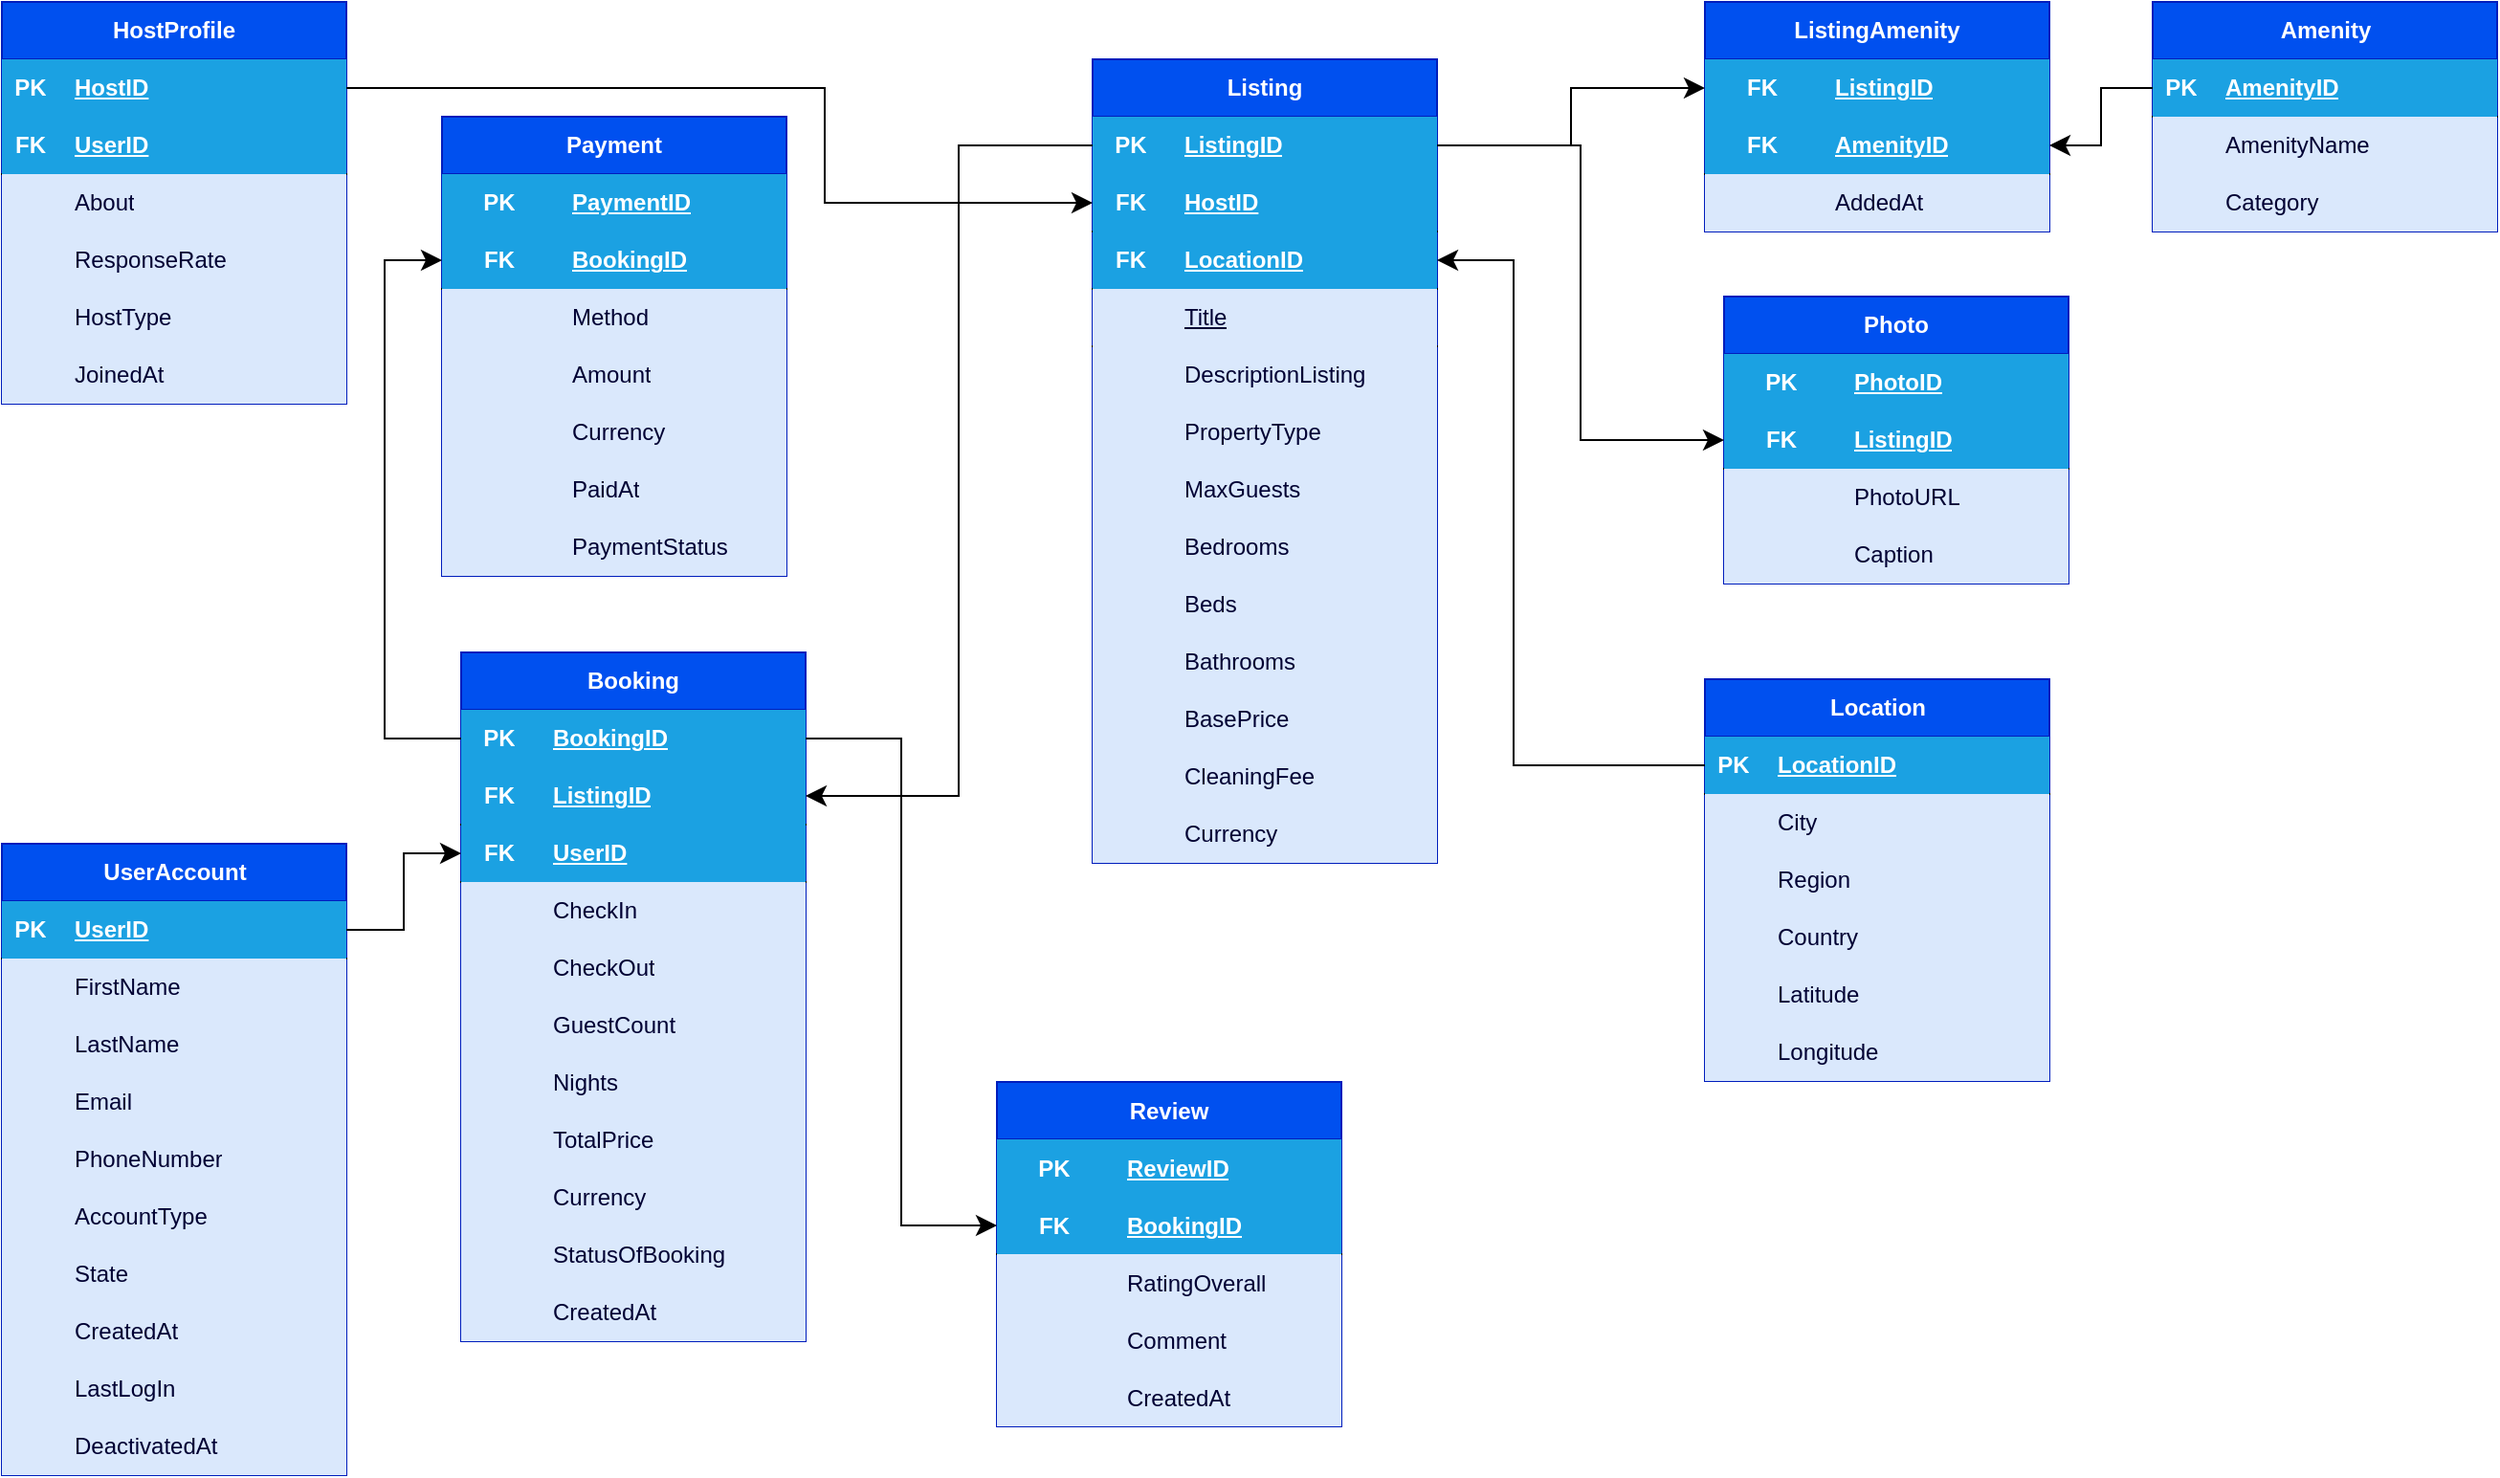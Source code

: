 <mxfile version="28.2.7">
  <diagram name="Page-1" id="AYkaobapPpRX7CCMrMGP">
    <mxGraphModel dx="2216" dy="835" grid="1" gridSize="10" guides="1" tooltips="1" connect="1" arrows="1" fold="1" page="1" pageScale="1" pageWidth="827" pageHeight="1169" math="0" shadow="0">
      <root>
        <mxCell id="0" />
        <mxCell id="1" parent="0" />
        <mxCell id="OnQON_-p_nB_A8RVTFbP-1" value="UserAccount" style="shape=table;startSize=30;container=1;collapsible=1;childLayout=tableLayout;fixedRows=1;rowLines=0;fontStyle=1;align=center;resizeLast=1;html=1;fillColor=#0050ef;fontColor=#ffffff;strokeColor=#001DBC;" parent="1" vertex="1">
          <mxGeometry x="-770" y="460" width="180" height="330" as="geometry" />
        </mxCell>
        <mxCell id="OnQON_-p_nB_A8RVTFbP-2" value="" style="shape=tableRow;horizontal=0;startSize=0;swimlaneHead=0;swimlaneBody=0;fillColor=none;collapsible=0;dropTarget=0;points=[[0,0.5],[1,0.5]];portConstraint=eastwest;top=0;left=0;right=0;bottom=1;" parent="OnQON_-p_nB_A8RVTFbP-1" vertex="1">
          <mxGeometry y="30" width="180" height="30" as="geometry" />
        </mxCell>
        <mxCell id="OnQON_-p_nB_A8RVTFbP-3" value="PK" style="shape=partialRectangle;connectable=0;fillColor=#1ba1e2;top=0;left=0;bottom=0;right=0;fontStyle=1;overflow=hidden;whiteSpace=wrap;html=1;fontColor=#ffffff;strokeColor=#006EAF;" parent="OnQON_-p_nB_A8RVTFbP-2" vertex="1">
          <mxGeometry width="30" height="30" as="geometry">
            <mxRectangle width="30" height="30" as="alternateBounds" />
          </mxGeometry>
        </mxCell>
        <mxCell id="OnQON_-p_nB_A8RVTFbP-4" value="UserID" style="shape=partialRectangle;connectable=0;fillColor=#1ba1e2;top=0;left=0;bottom=0;right=0;align=left;spacingLeft=6;fontStyle=5;overflow=hidden;whiteSpace=wrap;html=1;fontColor=#ffffff;strokeColor=#006EAF;" parent="OnQON_-p_nB_A8RVTFbP-2" vertex="1">
          <mxGeometry x="30" width="150" height="30" as="geometry">
            <mxRectangle width="150" height="30" as="alternateBounds" />
          </mxGeometry>
        </mxCell>
        <mxCell id="OnQON_-p_nB_A8RVTFbP-5" value="" style="shape=tableRow;horizontal=0;startSize=0;swimlaneHead=0;swimlaneBody=0;fillColor=none;collapsible=0;dropTarget=0;points=[[0,0.5],[1,0.5]];portConstraint=eastwest;top=0;left=0;right=0;bottom=0;fontColor=#000066;" parent="OnQON_-p_nB_A8RVTFbP-1" vertex="1">
          <mxGeometry y="60" width="180" height="30" as="geometry" />
        </mxCell>
        <mxCell id="OnQON_-p_nB_A8RVTFbP-6" value="" style="shape=partialRectangle;connectable=0;fillColor=#dae8fc;top=0;left=0;bottom=0;right=0;editable=1;overflow=hidden;whiteSpace=wrap;html=1;strokeColor=#6c8ebf;" parent="OnQON_-p_nB_A8RVTFbP-5" vertex="1">
          <mxGeometry width="30" height="30" as="geometry">
            <mxRectangle width="30" height="30" as="alternateBounds" />
          </mxGeometry>
        </mxCell>
        <mxCell id="OnQON_-p_nB_A8RVTFbP-7" value="FirstName" style="shape=partialRectangle;connectable=0;fillColor=#dae8fc;top=0;left=0;bottom=0;right=0;align=left;spacingLeft=6;overflow=hidden;whiteSpace=wrap;html=1;strokeColor=#6c8ebf;fontColor=#000033;" parent="OnQON_-p_nB_A8RVTFbP-5" vertex="1">
          <mxGeometry x="30" width="150" height="30" as="geometry">
            <mxRectangle width="150" height="30" as="alternateBounds" />
          </mxGeometry>
        </mxCell>
        <mxCell id="OnQON_-p_nB_A8RVTFbP-8" value="" style="shape=tableRow;horizontal=0;startSize=0;swimlaneHead=0;swimlaneBody=0;fillColor=none;collapsible=0;dropTarget=0;points=[[0,0.5],[1,0.5]];portConstraint=eastwest;top=0;left=0;right=0;bottom=0;" parent="OnQON_-p_nB_A8RVTFbP-1" vertex="1">
          <mxGeometry y="90" width="180" height="30" as="geometry" />
        </mxCell>
        <mxCell id="OnQON_-p_nB_A8RVTFbP-9" value="" style="shape=partialRectangle;connectable=0;fillColor=#dae8fc;top=0;left=0;bottom=0;right=0;editable=1;overflow=hidden;whiteSpace=wrap;html=1;strokeColor=#6c8ebf;fontColor=#000066;" parent="OnQON_-p_nB_A8RVTFbP-8" vertex="1">
          <mxGeometry width="30" height="30" as="geometry">
            <mxRectangle width="30" height="30" as="alternateBounds" />
          </mxGeometry>
        </mxCell>
        <mxCell id="OnQON_-p_nB_A8RVTFbP-10" value="LastName" style="shape=partialRectangle;connectable=0;fillColor=#dae8fc;top=0;left=0;bottom=0;right=0;align=left;spacingLeft=6;overflow=hidden;whiteSpace=wrap;html=1;strokeColor=#6c8ebf;fontColor=#000033;" parent="OnQON_-p_nB_A8RVTFbP-8" vertex="1">
          <mxGeometry x="30" width="150" height="30" as="geometry">
            <mxRectangle width="150" height="30" as="alternateBounds" />
          </mxGeometry>
        </mxCell>
        <mxCell id="OnQON_-p_nB_A8RVTFbP-11" value="" style="shape=tableRow;horizontal=0;startSize=0;swimlaneHead=0;swimlaneBody=0;fillColor=none;collapsible=0;dropTarget=0;points=[[0,0.5],[1,0.5]];portConstraint=eastwest;top=0;left=0;right=0;bottom=0;" parent="OnQON_-p_nB_A8RVTFbP-1" vertex="1">
          <mxGeometry y="120" width="180" height="30" as="geometry" />
        </mxCell>
        <mxCell id="OnQON_-p_nB_A8RVTFbP-12" value="" style="shape=partialRectangle;connectable=0;fillColor=#dae8fc;top=0;left=0;bottom=0;right=0;editable=1;overflow=hidden;whiteSpace=wrap;html=1;strokeColor=#6c8ebf;fontColor=#000066;" parent="OnQON_-p_nB_A8RVTFbP-11" vertex="1">
          <mxGeometry width="30" height="30" as="geometry">
            <mxRectangle width="30" height="30" as="alternateBounds" />
          </mxGeometry>
        </mxCell>
        <mxCell id="OnQON_-p_nB_A8RVTFbP-13" value="Email" style="shape=partialRectangle;connectable=0;fillColor=#dae8fc;top=0;left=0;bottom=0;right=0;align=left;spacingLeft=6;overflow=hidden;whiteSpace=wrap;html=1;strokeColor=#6c8ebf;fontColor=#000033;" parent="OnQON_-p_nB_A8RVTFbP-11" vertex="1">
          <mxGeometry x="30" width="150" height="30" as="geometry">
            <mxRectangle width="150" height="30" as="alternateBounds" />
          </mxGeometry>
        </mxCell>
        <mxCell id="OnQON_-p_nB_A8RVTFbP-23" style="shape=tableRow;horizontal=0;startSize=0;swimlaneHead=0;swimlaneBody=0;fillColor=none;collapsible=0;dropTarget=0;points=[[0,0.5],[1,0.5]];portConstraint=eastwest;top=0;left=0;right=0;bottom=0;" parent="OnQON_-p_nB_A8RVTFbP-1" vertex="1">
          <mxGeometry y="150" width="180" height="30" as="geometry" />
        </mxCell>
        <mxCell id="OnQON_-p_nB_A8RVTFbP-24" style="shape=partialRectangle;connectable=0;fillColor=#dae8fc;top=0;left=0;bottom=0;right=0;editable=1;overflow=hidden;whiteSpace=wrap;html=1;strokeColor=#6c8ebf;fontColor=#000066;" parent="OnQON_-p_nB_A8RVTFbP-23" vertex="1">
          <mxGeometry width="30" height="30" as="geometry">
            <mxRectangle width="30" height="30" as="alternateBounds" />
          </mxGeometry>
        </mxCell>
        <mxCell id="OnQON_-p_nB_A8RVTFbP-25" value="PhoneNumber" style="shape=partialRectangle;connectable=0;fillColor=#dae8fc;top=0;left=0;bottom=0;right=0;align=left;spacingLeft=6;overflow=hidden;whiteSpace=wrap;html=1;strokeColor=#6c8ebf;fontColor=#000033;" parent="OnQON_-p_nB_A8RVTFbP-23" vertex="1">
          <mxGeometry x="30" width="150" height="30" as="geometry">
            <mxRectangle width="150" height="30" as="alternateBounds" />
          </mxGeometry>
        </mxCell>
        <mxCell id="OnQON_-p_nB_A8RVTFbP-20" style="shape=tableRow;horizontal=0;startSize=0;swimlaneHead=0;swimlaneBody=0;fillColor=none;collapsible=0;dropTarget=0;points=[[0,0.5],[1,0.5]];portConstraint=eastwest;top=0;left=0;right=0;bottom=0;" parent="OnQON_-p_nB_A8RVTFbP-1" vertex="1">
          <mxGeometry y="180" width="180" height="30" as="geometry" />
        </mxCell>
        <mxCell id="OnQON_-p_nB_A8RVTFbP-21" style="shape=partialRectangle;connectable=0;fillColor=#dae8fc;top=0;left=0;bottom=0;right=0;editable=1;overflow=hidden;whiteSpace=wrap;html=1;strokeColor=#6c8ebf;fontColor=#000066;" parent="OnQON_-p_nB_A8RVTFbP-20" vertex="1">
          <mxGeometry width="30" height="30" as="geometry">
            <mxRectangle width="30" height="30" as="alternateBounds" />
          </mxGeometry>
        </mxCell>
        <mxCell id="OnQON_-p_nB_A8RVTFbP-22" value="AccountType" style="shape=partialRectangle;connectable=0;fillColor=#dae8fc;top=0;left=0;bottom=0;right=0;align=left;spacingLeft=6;overflow=hidden;whiteSpace=wrap;html=1;strokeColor=#6c8ebf;fontColor=#000033;" parent="OnQON_-p_nB_A8RVTFbP-20" vertex="1">
          <mxGeometry x="30" width="150" height="30" as="geometry">
            <mxRectangle width="150" height="30" as="alternateBounds" />
          </mxGeometry>
        </mxCell>
        <mxCell id="OnQON_-p_nB_A8RVTFbP-17" style="shape=tableRow;horizontal=0;startSize=0;swimlaneHead=0;swimlaneBody=0;fillColor=none;collapsible=0;dropTarget=0;points=[[0,0.5],[1,0.5]];portConstraint=eastwest;top=0;left=0;right=0;bottom=0;" parent="OnQON_-p_nB_A8RVTFbP-1" vertex="1">
          <mxGeometry y="210" width="180" height="30" as="geometry" />
        </mxCell>
        <mxCell id="OnQON_-p_nB_A8RVTFbP-18" style="shape=partialRectangle;connectable=0;fillColor=#dae8fc;top=0;left=0;bottom=0;right=0;editable=1;overflow=hidden;whiteSpace=wrap;html=1;strokeColor=#6c8ebf;fontColor=#000066;" parent="OnQON_-p_nB_A8RVTFbP-17" vertex="1">
          <mxGeometry width="30" height="30" as="geometry">
            <mxRectangle width="30" height="30" as="alternateBounds" />
          </mxGeometry>
        </mxCell>
        <mxCell id="OnQON_-p_nB_A8RVTFbP-19" value="State" style="shape=partialRectangle;connectable=0;fillColor=#dae8fc;top=0;left=0;bottom=0;right=0;align=left;spacingLeft=6;overflow=hidden;whiteSpace=wrap;html=1;strokeColor=#6c8ebf;fontColor=#000033;" parent="OnQON_-p_nB_A8RVTFbP-17" vertex="1">
          <mxGeometry x="30" width="150" height="30" as="geometry">
            <mxRectangle width="150" height="30" as="alternateBounds" />
          </mxGeometry>
        </mxCell>
        <mxCell id="OnQON_-p_nB_A8RVTFbP-14" style="shape=tableRow;horizontal=0;startSize=0;swimlaneHead=0;swimlaneBody=0;fillColor=none;collapsible=0;dropTarget=0;points=[[0,0.5],[1,0.5]];portConstraint=eastwest;top=0;left=0;right=0;bottom=0;" parent="OnQON_-p_nB_A8RVTFbP-1" vertex="1">
          <mxGeometry y="240" width="180" height="30" as="geometry" />
        </mxCell>
        <mxCell id="OnQON_-p_nB_A8RVTFbP-15" style="shape=partialRectangle;connectable=0;fillColor=#dae8fc;top=0;left=0;bottom=0;right=0;editable=1;overflow=hidden;whiteSpace=wrap;html=1;strokeColor=#6c8ebf;fontColor=#000066;" parent="OnQON_-p_nB_A8RVTFbP-14" vertex="1">
          <mxGeometry width="30" height="30" as="geometry">
            <mxRectangle width="30" height="30" as="alternateBounds" />
          </mxGeometry>
        </mxCell>
        <mxCell id="OnQON_-p_nB_A8RVTFbP-16" value="CreatedAt" style="shape=partialRectangle;connectable=0;fillColor=#dae8fc;top=0;left=0;bottom=0;right=0;align=left;spacingLeft=6;overflow=hidden;whiteSpace=wrap;html=1;strokeColor=#6c8ebf;fontColor=#000033;" parent="OnQON_-p_nB_A8RVTFbP-14" vertex="1">
          <mxGeometry x="30" width="150" height="30" as="geometry">
            <mxRectangle width="150" height="30" as="alternateBounds" />
          </mxGeometry>
        </mxCell>
        <mxCell id="19vd93u17b6iL5ku9qWL-1" style="shape=tableRow;horizontal=0;startSize=0;swimlaneHead=0;swimlaneBody=0;fillColor=none;collapsible=0;dropTarget=0;points=[[0,0.5],[1,0.5]];portConstraint=eastwest;top=0;left=0;right=0;bottom=0;" vertex="1" parent="OnQON_-p_nB_A8RVTFbP-1">
          <mxGeometry y="270" width="180" height="30" as="geometry" />
        </mxCell>
        <mxCell id="19vd93u17b6iL5ku9qWL-2" style="shape=partialRectangle;connectable=0;fillColor=#dae8fc;top=0;left=0;bottom=0;right=0;editable=1;overflow=hidden;whiteSpace=wrap;html=1;strokeColor=#6c8ebf;fontColor=#000066;" vertex="1" parent="19vd93u17b6iL5ku9qWL-1">
          <mxGeometry width="30" height="30" as="geometry">
            <mxRectangle width="30" height="30" as="alternateBounds" />
          </mxGeometry>
        </mxCell>
        <mxCell id="19vd93u17b6iL5ku9qWL-3" value="LastLogIn" style="shape=partialRectangle;connectable=0;fillColor=#dae8fc;top=0;left=0;bottom=0;right=0;align=left;spacingLeft=6;overflow=hidden;whiteSpace=wrap;html=1;strokeColor=#6c8ebf;fontColor=#000033;" vertex="1" parent="19vd93u17b6iL5ku9qWL-1">
          <mxGeometry x="30" width="150" height="30" as="geometry">
            <mxRectangle width="150" height="30" as="alternateBounds" />
          </mxGeometry>
        </mxCell>
        <mxCell id="19vd93u17b6iL5ku9qWL-4" style="shape=tableRow;horizontal=0;startSize=0;swimlaneHead=0;swimlaneBody=0;fillColor=none;collapsible=0;dropTarget=0;points=[[0,0.5],[1,0.5]];portConstraint=eastwest;top=0;left=0;right=0;bottom=0;" vertex="1" parent="OnQON_-p_nB_A8RVTFbP-1">
          <mxGeometry y="300" width="180" height="30" as="geometry" />
        </mxCell>
        <mxCell id="19vd93u17b6iL5ku9qWL-5" style="shape=partialRectangle;connectable=0;fillColor=#dae8fc;top=0;left=0;bottom=0;right=0;editable=1;overflow=hidden;whiteSpace=wrap;html=1;strokeColor=#6c8ebf;fontColor=#000066;" vertex="1" parent="19vd93u17b6iL5ku9qWL-4">
          <mxGeometry width="30" height="30" as="geometry">
            <mxRectangle width="30" height="30" as="alternateBounds" />
          </mxGeometry>
        </mxCell>
        <mxCell id="19vd93u17b6iL5ku9qWL-6" value="DeactivatedAt" style="shape=partialRectangle;connectable=0;fillColor=#dae8fc;top=0;left=0;bottom=0;right=0;align=left;spacingLeft=6;overflow=hidden;whiteSpace=wrap;html=1;strokeColor=#6c8ebf;fontColor=#000033;" vertex="1" parent="19vd93u17b6iL5ku9qWL-4">
          <mxGeometry x="30" width="150" height="30" as="geometry">
            <mxRectangle width="150" height="30" as="alternateBounds" />
          </mxGeometry>
        </mxCell>
        <mxCell id="OnQON_-p_nB_A8RVTFbP-54" value="HostProfile" style="shape=table;startSize=30;container=1;collapsible=1;childLayout=tableLayout;fixedRows=1;rowLines=0;fontStyle=1;align=center;resizeLast=1;html=1;whiteSpace=wrap;fillColor=#0050ef;fontColor=#FFFFFF;strokeColor=#001DBC;labelBackgroundColor=none;" parent="1" vertex="1">
          <mxGeometry x="-770" y="20" width="180" height="210" as="geometry" />
        </mxCell>
        <mxCell id="OnQON_-p_nB_A8RVTFbP-55" value="" style="shape=tableRow;horizontal=0;startSize=0;swimlaneHead=0;swimlaneBody=0;fillColor=none;collapsible=0;dropTarget=0;points=[[0,0.5],[1,0.5]];portConstraint=eastwest;top=0;left=0;right=0;bottom=0;html=1;labelBackgroundColor=none;fontColor=#000033;" parent="OnQON_-p_nB_A8RVTFbP-54" vertex="1">
          <mxGeometry y="30" width="180" height="30" as="geometry" />
        </mxCell>
        <mxCell id="OnQON_-p_nB_A8RVTFbP-56" value="PK" style="shape=partialRectangle;connectable=0;fillColor=#1ba1e2;top=0;left=0;bottom=0;right=0;fontStyle=1;overflow=hidden;html=1;whiteSpace=wrap;fontColor=#FFFFFF;strokeColor=#006EAF;labelBackgroundColor=none;" parent="OnQON_-p_nB_A8RVTFbP-55" vertex="1">
          <mxGeometry width="30" height="30" as="geometry">
            <mxRectangle width="30" height="30" as="alternateBounds" />
          </mxGeometry>
        </mxCell>
        <mxCell id="OnQON_-p_nB_A8RVTFbP-57" value="HostID" style="shape=partialRectangle;connectable=0;fillColor=#1ba1e2;top=0;left=0;bottom=0;right=0;align=left;spacingLeft=6;fontStyle=5;overflow=hidden;html=1;whiteSpace=wrap;fontColor=#FFFFFF;strokeColor=#006EAF;labelBackgroundColor=none;" parent="OnQON_-p_nB_A8RVTFbP-55" vertex="1">
          <mxGeometry x="30" width="150" height="30" as="geometry">
            <mxRectangle width="150" height="30" as="alternateBounds" />
          </mxGeometry>
        </mxCell>
        <mxCell id="OnQON_-p_nB_A8RVTFbP-58" value="" style="shape=tableRow;horizontal=0;startSize=0;swimlaneHead=0;swimlaneBody=0;fillColor=none;collapsible=0;dropTarget=0;points=[[0,0.5],[1,0.5]];portConstraint=eastwest;top=0;left=0;right=0;bottom=1;html=1;labelBackgroundColor=none;fontColor=#000033;" parent="OnQON_-p_nB_A8RVTFbP-54" vertex="1">
          <mxGeometry y="60" width="180" height="30" as="geometry" />
        </mxCell>
        <mxCell id="OnQON_-p_nB_A8RVTFbP-59" value="FK" style="shape=partialRectangle;connectable=0;fillColor=#1ba1e2;top=0;left=0;bottom=0;right=0;fontStyle=1;overflow=hidden;html=1;whiteSpace=wrap;fontColor=#FFFFFF;strokeColor=#006EAF;labelBackgroundColor=none;" parent="OnQON_-p_nB_A8RVTFbP-58" vertex="1">
          <mxGeometry width="30" height="30" as="geometry">
            <mxRectangle width="30" height="30" as="alternateBounds" />
          </mxGeometry>
        </mxCell>
        <mxCell id="OnQON_-p_nB_A8RVTFbP-60" value="UserID" style="shape=partialRectangle;connectable=0;fillColor=#1ba1e2;top=0;left=0;bottom=0;right=0;align=left;spacingLeft=6;fontStyle=5;overflow=hidden;html=1;whiteSpace=wrap;fontColor=#FFFFFF;strokeColor=#006EAF;labelBackgroundColor=none;" parent="OnQON_-p_nB_A8RVTFbP-58" vertex="1">
          <mxGeometry x="30" width="150" height="30" as="geometry">
            <mxRectangle width="150" height="30" as="alternateBounds" />
          </mxGeometry>
        </mxCell>
        <mxCell id="OnQON_-p_nB_A8RVTFbP-61" value="" style="shape=tableRow;horizontal=0;startSize=0;swimlaneHead=0;swimlaneBody=0;fillColor=none;collapsible=0;dropTarget=0;points=[[0,0.5],[1,0.5]];portConstraint=eastwest;top=0;left=0;right=0;bottom=0;html=1;labelBackgroundColor=none;fontColor=#000033;" parent="OnQON_-p_nB_A8RVTFbP-54" vertex="1">
          <mxGeometry y="90" width="180" height="30" as="geometry" />
        </mxCell>
        <mxCell id="OnQON_-p_nB_A8RVTFbP-62" value="" style="shape=partialRectangle;connectable=0;fillColor=#dae8fc;top=0;left=0;bottom=0;right=0;editable=1;overflow=hidden;html=1;whiteSpace=wrap;strokeColor=#6c8ebf;labelBackgroundColor=none;fontColor=#000033;" parent="OnQON_-p_nB_A8RVTFbP-61" vertex="1">
          <mxGeometry width="30" height="30" as="geometry">
            <mxRectangle width="30" height="30" as="alternateBounds" />
          </mxGeometry>
        </mxCell>
        <mxCell id="OnQON_-p_nB_A8RVTFbP-63" value="About" style="shape=partialRectangle;connectable=0;fillColor=#dae8fc;top=0;left=0;bottom=0;right=0;align=left;spacingLeft=6;overflow=hidden;html=1;whiteSpace=wrap;strokeColor=#6c8ebf;labelBackgroundColor=none;fontColor=#000033;" parent="OnQON_-p_nB_A8RVTFbP-61" vertex="1">
          <mxGeometry x="30" width="150" height="30" as="geometry">
            <mxRectangle width="150" height="30" as="alternateBounds" />
          </mxGeometry>
        </mxCell>
        <mxCell id="OnQON_-p_nB_A8RVTFbP-64" value="" style="shape=tableRow;horizontal=0;startSize=0;swimlaneHead=0;swimlaneBody=0;fillColor=none;collapsible=0;dropTarget=0;points=[[0,0.5],[1,0.5]];portConstraint=eastwest;top=0;left=0;right=0;bottom=0;html=1;labelBackgroundColor=none;fontColor=#000033;" parent="OnQON_-p_nB_A8RVTFbP-54" vertex="1">
          <mxGeometry y="120" width="180" height="30" as="geometry" />
        </mxCell>
        <mxCell id="OnQON_-p_nB_A8RVTFbP-65" value="" style="shape=partialRectangle;connectable=0;fillColor=#dae8fc;top=0;left=0;bottom=0;right=0;editable=1;overflow=hidden;html=1;whiteSpace=wrap;strokeColor=#6c8ebf;labelBackgroundColor=none;fontColor=#000033;" parent="OnQON_-p_nB_A8RVTFbP-64" vertex="1">
          <mxGeometry width="30" height="30" as="geometry">
            <mxRectangle width="30" height="30" as="alternateBounds" />
          </mxGeometry>
        </mxCell>
        <mxCell id="OnQON_-p_nB_A8RVTFbP-66" value="ResponseRate" style="shape=partialRectangle;connectable=0;fillColor=#dae8fc;top=0;left=0;bottom=0;right=0;align=left;spacingLeft=6;overflow=hidden;html=1;whiteSpace=wrap;strokeColor=#6c8ebf;labelBackgroundColor=none;fontColor=#000033;" parent="OnQON_-p_nB_A8RVTFbP-64" vertex="1">
          <mxGeometry x="30" width="150" height="30" as="geometry">
            <mxRectangle width="150" height="30" as="alternateBounds" />
          </mxGeometry>
        </mxCell>
        <mxCell id="OnQON_-p_nB_A8RVTFbP-70" style="shape=tableRow;horizontal=0;startSize=0;swimlaneHead=0;swimlaneBody=0;fillColor=none;collapsible=0;dropTarget=0;points=[[0,0.5],[1,0.5]];portConstraint=eastwest;top=0;left=0;right=0;bottom=0;html=1;labelBackgroundColor=none;fontColor=#000033;" parent="OnQON_-p_nB_A8RVTFbP-54" vertex="1">
          <mxGeometry y="150" width="180" height="30" as="geometry" />
        </mxCell>
        <mxCell id="OnQON_-p_nB_A8RVTFbP-71" style="shape=partialRectangle;connectable=0;fillColor=#dae8fc;top=0;left=0;bottom=0;right=0;editable=1;overflow=hidden;html=1;whiteSpace=wrap;strokeColor=#6c8ebf;labelBackgroundColor=none;fontColor=#000033;" parent="OnQON_-p_nB_A8RVTFbP-70" vertex="1">
          <mxGeometry width="30" height="30" as="geometry">
            <mxRectangle width="30" height="30" as="alternateBounds" />
          </mxGeometry>
        </mxCell>
        <mxCell id="OnQON_-p_nB_A8RVTFbP-72" value="HostType" style="shape=partialRectangle;connectable=0;fillColor=#dae8fc;top=0;left=0;bottom=0;right=0;align=left;spacingLeft=6;overflow=hidden;html=1;whiteSpace=wrap;strokeColor=#6c8ebf;labelBackgroundColor=none;fontColor=#000033;" parent="OnQON_-p_nB_A8RVTFbP-70" vertex="1">
          <mxGeometry x="30" width="150" height="30" as="geometry">
            <mxRectangle width="150" height="30" as="alternateBounds" />
          </mxGeometry>
        </mxCell>
        <mxCell id="OnQON_-p_nB_A8RVTFbP-67" style="shape=tableRow;horizontal=0;startSize=0;swimlaneHead=0;swimlaneBody=0;fillColor=none;collapsible=0;dropTarget=0;points=[[0,0.5],[1,0.5]];portConstraint=eastwest;top=0;left=0;right=0;bottom=0;html=1;labelBackgroundColor=none;fontColor=#000033;" parent="OnQON_-p_nB_A8RVTFbP-54" vertex="1">
          <mxGeometry y="180" width="180" height="30" as="geometry" />
        </mxCell>
        <mxCell id="OnQON_-p_nB_A8RVTFbP-68" style="shape=partialRectangle;connectable=0;fillColor=#dae8fc;top=0;left=0;bottom=0;right=0;editable=1;overflow=hidden;html=1;whiteSpace=wrap;strokeColor=#6c8ebf;labelBackgroundColor=none;fontColor=#000033;" parent="OnQON_-p_nB_A8RVTFbP-67" vertex="1">
          <mxGeometry width="30" height="30" as="geometry">
            <mxRectangle width="30" height="30" as="alternateBounds" />
          </mxGeometry>
        </mxCell>
        <mxCell id="OnQON_-p_nB_A8RVTFbP-69" value="JoinedAt" style="shape=partialRectangle;connectable=0;fillColor=#dae8fc;top=0;left=0;bottom=0;right=0;align=left;spacingLeft=6;overflow=hidden;html=1;whiteSpace=wrap;strokeColor=#6c8ebf;labelBackgroundColor=none;fontColor=#000033;" parent="OnQON_-p_nB_A8RVTFbP-67" vertex="1">
          <mxGeometry x="30" width="150" height="30" as="geometry">
            <mxRectangle width="150" height="30" as="alternateBounds" />
          </mxGeometry>
        </mxCell>
        <mxCell id="OnQON_-p_nB_A8RVTFbP-73" value="Location" style="shape=table;startSize=30;container=1;collapsible=1;childLayout=tableLayout;fixedRows=1;rowLines=0;fontStyle=1;align=center;resizeLast=1;html=1;fillColor=#0050ef;fontColor=#ffffff;strokeColor=#001DBC;" parent="1" vertex="1">
          <mxGeometry x="120" y="374" width="180" height="210" as="geometry" />
        </mxCell>
        <mxCell id="OnQON_-p_nB_A8RVTFbP-74" value="" style="shape=tableRow;horizontal=0;startSize=0;swimlaneHead=0;swimlaneBody=0;fillColor=none;collapsible=0;dropTarget=0;points=[[0,0.5],[1,0.5]];portConstraint=eastwest;top=0;left=0;right=0;bottom=1;" parent="OnQON_-p_nB_A8RVTFbP-73" vertex="1">
          <mxGeometry y="30" width="180" height="30" as="geometry" />
        </mxCell>
        <mxCell id="OnQON_-p_nB_A8RVTFbP-75" value="PK" style="shape=partialRectangle;connectable=0;fillColor=#1ba1e2;top=0;left=0;bottom=0;right=0;fontStyle=1;overflow=hidden;whiteSpace=wrap;html=1;fontColor=#ffffff;strokeColor=#006EAF;" parent="OnQON_-p_nB_A8RVTFbP-74" vertex="1">
          <mxGeometry width="30" height="30" as="geometry">
            <mxRectangle width="30" height="30" as="alternateBounds" />
          </mxGeometry>
        </mxCell>
        <mxCell id="OnQON_-p_nB_A8RVTFbP-76" value="LocationID" style="shape=partialRectangle;connectable=0;fillColor=#1ba1e2;top=0;left=0;bottom=0;right=0;align=left;spacingLeft=6;fontStyle=5;overflow=hidden;whiteSpace=wrap;html=1;fontColor=#ffffff;strokeColor=#006EAF;" parent="OnQON_-p_nB_A8RVTFbP-74" vertex="1">
          <mxGeometry x="30" width="150" height="30" as="geometry">
            <mxRectangle width="150" height="30" as="alternateBounds" />
          </mxGeometry>
        </mxCell>
        <mxCell id="OnQON_-p_nB_A8RVTFbP-77" value="" style="shape=tableRow;horizontal=0;startSize=0;swimlaneHead=0;swimlaneBody=0;fillColor=none;collapsible=0;dropTarget=0;points=[[0,0.5],[1,0.5]];portConstraint=eastwest;top=0;left=0;right=0;bottom=0;" parent="OnQON_-p_nB_A8RVTFbP-73" vertex="1">
          <mxGeometry y="60" width="180" height="30" as="geometry" />
        </mxCell>
        <mxCell id="OnQON_-p_nB_A8RVTFbP-78" value="" style="shape=partialRectangle;connectable=0;fillColor=#dae8fc;top=0;left=0;bottom=0;right=0;editable=1;overflow=hidden;whiteSpace=wrap;html=1;strokeColor=#6c8ebf;fontColor=#000033;" parent="OnQON_-p_nB_A8RVTFbP-77" vertex="1">
          <mxGeometry width="30" height="30" as="geometry">
            <mxRectangle width="30" height="30" as="alternateBounds" />
          </mxGeometry>
        </mxCell>
        <mxCell id="OnQON_-p_nB_A8RVTFbP-79" value="City" style="shape=partialRectangle;connectable=0;fillColor=#dae8fc;top=0;left=0;bottom=0;right=0;align=left;spacingLeft=6;overflow=hidden;whiteSpace=wrap;html=1;strokeColor=#6c8ebf;fontColor=#000033;" parent="OnQON_-p_nB_A8RVTFbP-77" vertex="1">
          <mxGeometry x="30" width="150" height="30" as="geometry">
            <mxRectangle width="150" height="30" as="alternateBounds" />
          </mxGeometry>
        </mxCell>
        <mxCell id="OnQON_-p_nB_A8RVTFbP-80" value="" style="shape=tableRow;horizontal=0;startSize=0;swimlaneHead=0;swimlaneBody=0;fillColor=none;collapsible=0;dropTarget=0;points=[[0,0.5],[1,0.5]];portConstraint=eastwest;top=0;left=0;right=0;bottom=0;" parent="OnQON_-p_nB_A8RVTFbP-73" vertex="1">
          <mxGeometry y="90" width="180" height="30" as="geometry" />
        </mxCell>
        <mxCell id="OnQON_-p_nB_A8RVTFbP-81" value="" style="shape=partialRectangle;connectable=0;fillColor=#dae8fc;top=0;left=0;bottom=0;right=0;editable=1;overflow=hidden;whiteSpace=wrap;html=1;strokeColor=#6c8ebf;fontColor=#000033;" parent="OnQON_-p_nB_A8RVTFbP-80" vertex="1">
          <mxGeometry width="30" height="30" as="geometry">
            <mxRectangle width="30" height="30" as="alternateBounds" />
          </mxGeometry>
        </mxCell>
        <mxCell id="OnQON_-p_nB_A8RVTFbP-82" value="Region" style="shape=partialRectangle;connectable=0;fillColor=#dae8fc;top=0;left=0;bottom=0;right=0;align=left;spacingLeft=6;overflow=hidden;whiteSpace=wrap;html=1;strokeColor=#6c8ebf;fontColor=#000033;" parent="OnQON_-p_nB_A8RVTFbP-80" vertex="1">
          <mxGeometry x="30" width="150" height="30" as="geometry">
            <mxRectangle width="150" height="30" as="alternateBounds" />
          </mxGeometry>
        </mxCell>
        <mxCell id="OnQON_-p_nB_A8RVTFbP-83" value="" style="shape=tableRow;horizontal=0;startSize=0;swimlaneHead=0;swimlaneBody=0;fillColor=none;collapsible=0;dropTarget=0;points=[[0,0.5],[1,0.5]];portConstraint=eastwest;top=0;left=0;right=0;bottom=0;" parent="OnQON_-p_nB_A8RVTFbP-73" vertex="1">
          <mxGeometry y="120" width="180" height="30" as="geometry" />
        </mxCell>
        <mxCell id="OnQON_-p_nB_A8RVTFbP-84" value="" style="shape=partialRectangle;connectable=0;fillColor=#dae8fc;top=0;left=0;bottom=0;right=0;editable=1;overflow=hidden;whiteSpace=wrap;html=1;strokeColor=#6c8ebf;fontColor=#000033;" parent="OnQON_-p_nB_A8RVTFbP-83" vertex="1">
          <mxGeometry width="30" height="30" as="geometry">
            <mxRectangle width="30" height="30" as="alternateBounds" />
          </mxGeometry>
        </mxCell>
        <mxCell id="OnQON_-p_nB_A8RVTFbP-85" value="Country" style="shape=partialRectangle;connectable=0;fillColor=#dae8fc;top=0;left=0;bottom=0;right=0;align=left;spacingLeft=6;overflow=hidden;whiteSpace=wrap;html=1;strokeColor=#6c8ebf;fontColor=#000033;" parent="OnQON_-p_nB_A8RVTFbP-83" vertex="1">
          <mxGeometry x="30" width="150" height="30" as="geometry">
            <mxRectangle width="150" height="30" as="alternateBounds" />
          </mxGeometry>
        </mxCell>
        <mxCell id="OnQON_-p_nB_A8RVTFbP-100" style="shape=tableRow;horizontal=0;startSize=0;swimlaneHead=0;swimlaneBody=0;fillColor=none;collapsible=0;dropTarget=0;points=[[0,0.5],[1,0.5]];portConstraint=eastwest;top=0;left=0;right=0;bottom=0;" parent="OnQON_-p_nB_A8RVTFbP-73" vertex="1">
          <mxGeometry y="150" width="180" height="30" as="geometry" />
        </mxCell>
        <mxCell id="OnQON_-p_nB_A8RVTFbP-101" style="shape=partialRectangle;connectable=0;fillColor=#dae8fc;top=0;left=0;bottom=0;right=0;editable=1;overflow=hidden;whiteSpace=wrap;html=1;strokeColor=#6c8ebf;fontColor=#000033;" parent="OnQON_-p_nB_A8RVTFbP-100" vertex="1">
          <mxGeometry width="30" height="30" as="geometry">
            <mxRectangle width="30" height="30" as="alternateBounds" />
          </mxGeometry>
        </mxCell>
        <mxCell id="OnQON_-p_nB_A8RVTFbP-102" value="Latitude" style="shape=partialRectangle;connectable=0;fillColor=#dae8fc;top=0;left=0;bottom=0;right=0;align=left;spacingLeft=6;overflow=hidden;whiteSpace=wrap;html=1;strokeColor=#6c8ebf;fontColor=#000033;" parent="OnQON_-p_nB_A8RVTFbP-100" vertex="1">
          <mxGeometry x="30" width="150" height="30" as="geometry">
            <mxRectangle width="150" height="30" as="alternateBounds" />
          </mxGeometry>
        </mxCell>
        <mxCell id="OnQON_-p_nB_A8RVTFbP-103" style="shape=tableRow;horizontal=0;startSize=0;swimlaneHead=0;swimlaneBody=0;fillColor=none;collapsible=0;dropTarget=0;points=[[0,0.5],[1,0.5]];portConstraint=eastwest;top=0;left=0;right=0;bottom=0;" parent="OnQON_-p_nB_A8RVTFbP-73" vertex="1">
          <mxGeometry y="180" width="180" height="30" as="geometry" />
        </mxCell>
        <mxCell id="OnQON_-p_nB_A8RVTFbP-104" style="shape=partialRectangle;connectable=0;fillColor=#dae8fc;top=0;left=0;bottom=0;right=0;editable=1;overflow=hidden;whiteSpace=wrap;html=1;strokeColor=#6c8ebf;fontColor=#000033;" parent="OnQON_-p_nB_A8RVTFbP-103" vertex="1">
          <mxGeometry width="30" height="30" as="geometry">
            <mxRectangle width="30" height="30" as="alternateBounds" />
          </mxGeometry>
        </mxCell>
        <mxCell id="OnQON_-p_nB_A8RVTFbP-105" value="Longitude" style="shape=partialRectangle;connectable=0;fillColor=#dae8fc;top=0;left=0;bottom=0;right=0;align=left;spacingLeft=6;overflow=hidden;whiteSpace=wrap;html=1;strokeColor=#6c8ebf;fontColor=#000033;" parent="OnQON_-p_nB_A8RVTFbP-103" vertex="1">
          <mxGeometry x="30" width="150" height="30" as="geometry">
            <mxRectangle width="150" height="30" as="alternateBounds" />
          </mxGeometry>
        </mxCell>
        <mxCell id="OnQON_-p_nB_A8RVTFbP-119" value="Listing" style="shape=table;startSize=30;container=1;collapsible=1;childLayout=tableLayout;fixedRows=1;rowLines=0;fontStyle=1;align=center;resizeLast=1;html=1;whiteSpace=wrap;fillColor=#0050ef;fontColor=#ffffff;strokeColor=#001DBC;" parent="1" vertex="1">
          <mxGeometry x="-200" y="50" width="180" height="420" as="geometry" />
        </mxCell>
        <mxCell id="OnQON_-p_nB_A8RVTFbP-120" value="" style="shape=tableRow;horizontal=0;startSize=0;swimlaneHead=0;swimlaneBody=0;fillColor=none;collapsible=0;dropTarget=0;points=[[0,0.5],[1,0.5]];portConstraint=eastwest;top=0;left=0;right=0;bottom=0;html=1;" parent="OnQON_-p_nB_A8RVTFbP-119" vertex="1">
          <mxGeometry y="30" width="180" height="30" as="geometry" />
        </mxCell>
        <mxCell id="OnQON_-p_nB_A8RVTFbP-121" value="PK" style="shape=partialRectangle;connectable=0;fillColor=#1ba1e2;top=0;left=0;bottom=0;right=0;fontStyle=1;overflow=hidden;html=1;whiteSpace=wrap;fontColor=#ffffff;strokeColor=#006EAF;" parent="OnQON_-p_nB_A8RVTFbP-120" vertex="1">
          <mxGeometry width="40" height="30" as="geometry">
            <mxRectangle width="40" height="30" as="alternateBounds" />
          </mxGeometry>
        </mxCell>
        <mxCell id="OnQON_-p_nB_A8RVTFbP-122" value="ListingID" style="shape=partialRectangle;connectable=0;fillColor=#1ba1e2;top=0;left=0;bottom=0;right=0;align=left;spacingLeft=6;fontStyle=5;overflow=hidden;html=1;whiteSpace=wrap;fontColor=#ffffff;strokeColor=#006EAF;" parent="OnQON_-p_nB_A8RVTFbP-120" vertex="1">
          <mxGeometry x="40" width="140" height="30" as="geometry">
            <mxRectangle width="140" height="30" as="alternateBounds" />
          </mxGeometry>
        </mxCell>
        <mxCell id="OnQON_-p_nB_A8RVTFbP-123" value="" style="shape=tableRow;horizontal=0;startSize=0;swimlaneHead=0;swimlaneBody=0;fillColor=none;collapsible=0;dropTarget=0;points=[[0,0.5],[1,0.5]];portConstraint=eastwest;top=0;left=0;right=0;bottom=1;html=1;" parent="OnQON_-p_nB_A8RVTFbP-119" vertex="1">
          <mxGeometry y="60" width="180" height="30" as="geometry" />
        </mxCell>
        <mxCell id="OnQON_-p_nB_A8RVTFbP-124" value="FK" style="shape=partialRectangle;connectable=0;fillColor=#1ba1e2;top=0;left=0;bottom=0;right=0;fontStyle=1;overflow=hidden;html=1;whiteSpace=wrap;fontColor=#ffffff;strokeColor=#006EAF;" parent="OnQON_-p_nB_A8RVTFbP-123" vertex="1">
          <mxGeometry width="40" height="30" as="geometry">
            <mxRectangle width="40" height="30" as="alternateBounds" />
          </mxGeometry>
        </mxCell>
        <mxCell id="OnQON_-p_nB_A8RVTFbP-125" value="HostID" style="shape=partialRectangle;connectable=0;fillColor=#1ba1e2;top=0;left=0;bottom=0;right=0;align=left;spacingLeft=6;fontStyle=5;overflow=hidden;html=1;whiteSpace=wrap;fontColor=#ffffff;strokeColor=#006EAF;" parent="OnQON_-p_nB_A8RVTFbP-123" vertex="1">
          <mxGeometry x="40" width="140" height="30" as="geometry">
            <mxRectangle width="140" height="30" as="alternateBounds" />
          </mxGeometry>
        </mxCell>
        <mxCell id="OnQON_-p_nB_A8RVTFbP-135" style="shape=tableRow;horizontal=0;startSize=0;swimlaneHead=0;swimlaneBody=0;fillColor=none;collapsible=0;dropTarget=0;points=[[0,0.5],[1,0.5]];portConstraint=eastwest;top=0;left=0;right=0;bottom=1;html=1;" parent="OnQON_-p_nB_A8RVTFbP-119" vertex="1">
          <mxGeometry y="90" width="180" height="30" as="geometry" />
        </mxCell>
        <mxCell id="OnQON_-p_nB_A8RVTFbP-136" value="FK" style="shape=partialRectangle;connectable=0;fillColor=#1ba1e2;top=0;left=0;bottom=0;right=0;fontStyle=1;overflow=hidden;html=1;whiteSpace=wrap;fontColor=#ffffff;strokeColor=#006EAF;" parent="OnQON_-p_nB_A8RVTFbP-135" vertex="1">
          <mxGeometry width="40" height="30" as="geometry">
            <mxRectangle width="40" height="30" as="alternateBounds" />
          </mxGeometry>
        </mxCell>
        <mxCell id="OnQON_-p_nB_A8RVTFbP-137" value="LocationID" style="shape=partialRectangle;connectable=0;fillColor=#1ba1e2;top=0;left=0;bottom=0;right=0;align=left;spacingLeft=6;fontStyle=5;overflow=hidden;html=1;whiteSpace=wrap;fontColor=#ffffff;strokeColor=#006EAF;" parent="OnQON_-p_nB_A8RVTFbP-135" vertex="1">
          <mxGeometry x="40" width="140" height="30" as="geometry">
            <mxRectangle width="140" height="30" as="alternateBounds" />
          </mxGeometry>
        </mxCell>
        <mxCell id="OnQON_-p_nB_A8RVTFbP-132" style="shape=tableRow;horizontal=0;startSize=0;swimlaneHead=0;swimlaneBody=0;fillColor=none;collapsible=0;dropTarget=0;points=[[0,0.5],[1,0.5]];portConstraint=eastwest;top=0;left=0;right=0;bottom=1;html=1;" parent="OnQON_-p_nB_A8RVTFbP-119" vertex="1">
          <mxGeometry y="120" width="180" height="30" as="geometry" />
        </mxCell>
        <mxCell id="OnQON_-p_nB_A8RVTFbP-133" value="" style="shape=partialRectangle;connectable=0;fillColor=#dae8fc;top=0;left=0;bottom=0;right=0;fontStyle=1;overflow=hidden;html=1;whiteSpace=wrap;strokeColor=#6c8ebf;fontColor=#000033;" parent="OnQON_-p_nB_A8RVTFbP-132" vertex="1">
          <mxGeometry width="40" height="30" as="geometry">
            <mxRectangle width="40" height="30" as="alternateBounds" />
          </mxGeometry>
        </mxCell>
        <mxCell id="OnQON_-p_nB_A8RVTFbP-134" value="&lt;span style=&quot;font-weight: normal;&quot;&gt;Title&lt;/span&gt;" style="shape=partialRectangle;connectable=0;fillColor=#dae8fc;top=0;left=0;bottom=0;right=0;align=left;spacingLeft=6;fontStyle=5;overflow=hidden;html=1;whiteSpace=wrap;strokeColor=#6c8ebf;fontColor=#000033;" parent="OnQON_-p_nB_A8RVTFbP-132" vertex="1">
          <mxGeometry x="40" width="140" height="30" as="geometry">
            <mxRectangle width="140" height="30" as="alternateBounds" />
          </mxGeometry>
        </mxCell>
        <mxCell id="OnQON_-p_nB_A8RVTFbP-126" value="" style="shape=tableRow;horizontal=0;startSize=0;swimlaneHead=0;swimlaneBody=0;fillColor=none;collapsible=0;dropTarget=0;points=[[0,0.5],[1,0.5]];portConstraint=eastwest;top=0;left=0;right=0;bottom=0;html=1;" parent="OnQON_-p_nB_A8RVTFbP-119" vertex="1">
          <mxGeometry y="150" width="180" height="30" as="geometry" />
        </mxCell>
        <mxCell id="OnQON_-p_nB_A8RVTFbP-127" value="" style="shape=partialRectangle;connectable=0;fillColor=#dae8fc;top=0;left=0;bottom=0;right=0;editable=1;overflow=hidden;html=1;whiteSpace=wrap;strokeColor=#6c8ebf;fontColor=#000033;" parent="OnQON_-p_nB_A8RVTFbP-126" vertex="1">
          <mxGeometry width="40" height="30" as="geometry">
            <mxRectangle width="40" height="30" as="alternateBounds" />
          </mxGeometry>
        </mxCell>
        <mxCell id="OnQON_-p_nB_A8RVTFbP-128" value="DescriptionListing" style="shape=partialRectangle;connectable=0;fillColor=#dae8fc;top=0;left=0;bottom=0;right=0;align=left;spacingLeft=6;overflow=hidden;html=1;whiteSpace=wrap;strokeColor=#6c8ebf;fontColor=#000033;fontStyle=0" parent="OnQON_-p_nB_A8RVTFbP-126" vertex="1">
          <mxGeometry x="40" width="140" height="30" as="geometry">
            <mxRectangle width="140" height="30" as="alternateBounds" />
          </mxGeometry>
        </mxCell>
        <mxCell id="OnQON_-p_nB_A8RVTFbP-139" style="shape=tableRow;horizontal=0;startSize=0;swimlaneHead=0;swimlaneBody=0;fillColor=none;collapsible=0;dropTarget=0;points=[[0,0.5],[1,0.5]];portConstraint=eastwest;top=0;left=0;right=0;bottom=0;html=1;" parent="OnQON_-p_nB_A8RVTFbP-119" vertex="1">
          <mxGeometry y="180" width="180" height="30" as="geometry" />
        </mxCell>
        <mxCell id="OnQON_-p_nB_A8RVTFbP-140" style="shape=partialRectangle;connectable=0;fillColor=#dae8fc;top=0;left=0;bottom=0;right=0;editable=1;overflow=hidden;html=1;whiteSpace=wrap;strokeColor=#6c8ebf;fontColor=#000033;" parent="OnQON_-p_nB_A8RVTFbP-139" vertex="1">
          <mxGeometry width="40" height="30" as="geometry">
            <mxRectangle width="40" height="30" as="alternateBounds" />
          </mxGeometry>
        </mxCell>
        <mxCell id="OnQON_-p_nB_A8RVTFbP-141" value="PropertyType" style="shape=partialRectangle;connectable=0;fillColor=#dae8fc;top=0;left=0;bottom=0;right=0;align=left;spacingLeft=6;overflow=hidden;html=1;whiteSpace=wrap;strokeColor=#6c8ebf;fontColor=#000033;" parent="OnQON_-p_nB_A8RVTFbP-139" vertex="1">
          <mxGeometry x="40" width="140" height="30" as="geometry">
            <mxRectangle width="140" height="30" as="alternateBounds" />
          </mxGeometry>
        </mxCell>
        <mxCell id="OnQON_-p_nB_A8RVTFbP-145" style="shape=tableRow;horizontal=0;startSize=0;swimlaneHead=0;swimlaneBody=0;fillColor=none;collapsible=0;dropTarget=0;points=[[0,0.5],[1,0.5]];portConstraint=eastwest;top=0;left=0;right=0;bottom=0;html=1;" parent="OnQON_-p_nB_A8RVTFbP-119" vertex="1">
          <mxGeometry y="210" width="180" height="30" as="geometry" />
        </mxCell>
        <mxCell id="OnQON_-p_nB_A8RVTFbP-146" style="shape=partialRectangle;connectable=0;fillColor=#dae8fc;top=0;left=0;bottom=0;right=0;editable=1;overflow=hidden;html=1;whiteSpace=wrap;strokeColor=#6c8ebf;fontColor=#000033;" parent="OnQON_-p_nB_A8RVTFbP-145" vertex="1">
          <mxGeometry width="40" height="30" as="geometry">
            <mxRectangle width="40" height="30" as="alternateBounds" />
          </mxGeometry>
        </mxCell>
        <mxCell id="OnQON_-p_nB_A8RVTFbP-147" value="MaxGuests" style="shape=partialRectangle;connectable=0;fillColor=#dae8fc;top=0;left=0;bottom=0;right=0;align=left;spacingLeft=6;overflow=hidden;html=1;whiteSpace=wrap;strokeColor=#6c8ebf;fontColor=#000033;" parent="OnQON_-p_nB_A8RVTFbP-145" vertex="1">
          <mxGeometry x="40" width="140" height="30" as="geometry">
            <mxRectangle width="140" height="30" as="alternateBounds" />
          </mxGeometry>
        </mxCell>
        <mxCell id="OnQON_-p_nB_A8RVTFbP-157" style="shape=tableRow;horizontal=0;startSize=0;swimlaneHead=0;swimlaneBody=0;fillColor=none;collapsible=0;dropTarget=0;points=[[0,0.5],[1,0.5]];portConstraint=eastwest;top=0;left=0;right=0;bottom=0;html=1;" parent="OnQON_-p_nB_A8RVTFbP-119" vertex="1">
          <mxGeometry y="240" width="180" height="30" as="geometry" />
        </mxCell>
        <mxCell id="OnQON_-p_nB_A8RVTFbP-158" style="shape=partialRectangle;connectable=0;fillColor=#dae8fc;top=0;left=0;bottom=0;right=0;editable=1;overflow=hidden;html=1;whiteSpace=wrap;strokeColor=#6c8ebf;fontColor=#000033;" parent="OnQON_-p_nB_A8RVTFbP-157" vertex="1">
          <mxGeometry width="40" height="30" as="geometry">
            <mxRectangle width="40" height="30" as="alternateBounds" />
          </mxGeometry>
        </mxCell>
        <mxCell id="OnQON_-p_nB_A8RVTFbP-159" value="Bedrooms" style="shape=partialRectangle;connectable=0;fillColor=#dae8fc;top=0;left=0;bottom=0;right=0;align=left;spacingLeft=6;overflow=hidden;html=1;whiteSpace=wrap;strokeColor=#6c8ebf;fontColor=#000033;" parent="OnQON_-p_nB_A8RVTFbP-157" vertex="1">
          <mxGeometry x="40" width="140" height="30" as="geometry">
            <mxRectangle width="140" height="30" as="alternateBounds" />
          </mxGeometry>
        </mxCell>
        <mxCell id="OnQON_-p_nB_A8RVTFbP-166" style="shape=tableRow;horizontal=0;startSize=0;swimlaneHead=0;swimlaneBody=0;fillColor=none;collapsible=0;dropTarget=0;points=[[0,0.5],[1,0.5]];portConstraint=eastwest;top=0;left=0;right=0;bottom=0;html=1;" parent="OnQON_-p_nB_A8RVTFbP-119" vertex="1">
          <mxGeometry y="270" width="180" height="30" as="geometry" />
        </mxCell>
        <mxCell id="OnQON_-p_nB_A8RVTFbP-167" style="shape=partialRectangle;connectable=0;fillColor=#dae8fc;top=0;left=0;bottom=0;right=0;editable=1;overflow=hidden;html=1;whiteSpace=wrap;strokeColor=#6c8ebf;fontColor=#000033;" parent="OnQON_-p_nB_A8RVTFbP-166" vertex="1">
          <mxGeometry width="40" height="30" as="geometry">
            <mxRectangle width="40" height="30" as="alternateBounds" />
          </mxGeometry>
        </mxCell>
        <mxCell id="OnQON_-p_nB_A8RVTFbP-168" value="Beds" style="shape=partialRectangle;connectable=0;fillColor=#dae8fc;top=0;left=0;bottom=0;right=0;align=left;spacingLeft=6;overflow=hidden;html=1;whiteSpace=wrap;strokeColor=#6c8ebf;fontColor=#000033;" parent="OnQON_-p_nB_A8RVTFbP-166" vertex="1">
          <mxGeometry x="40" width="140" height="30" as="geometry">
            <mxRectangle width="140" height="30" as="alternateBounds" />
          </mxGeometry>
        </mxCell>
        <mxCell id="OnQON_-p_nB_A8RVTFbP-163" style="shape=tableRow;horizontal=0;startSize=0;swimlaneHead=0;swimlaneBody=0;fillColor=none;collapsible=0;dropTarget=0;points=[[0,0.5],[1,0.5]];portConstraint=eastwest;top=0;left=0;right=0;bottom=0;html=1;" parent="OnQON_-p_nB_A8RVTFbP-119" vertex="1">
          <mxGeometry y="300" width="180" height="30" as="geometry" />
        </mxCell>
        <mxCell id="OnQON_-p_nB_A8RVTFbP-164" style="shape=partialRectangle;connectable=0;fillColor=#dae8fc;top=0;left=0;bottom=0;right=0;editable=1;overflow=hidden;html=1;whiteSpace=wrap;strokeColor=#6c8ebf;fontColor=#000033;" parent="OnQON_-p_nB_A8RVTFbP-163" vertex="1">
          <mxGeometry width="40" height="30" as="geometry">
            <mxRectangle width="40" height="30" as="alternateBounds" />
          </mxGeometry>
        </mxCell>
        <mxCell id="OnQON_-p_nB_A8RVTFbP-165" value="Bathrooms" style="shape=partialRectangle;connectable=0;fillColor=#dae8fc;top=0;left=0;bottom=0;right=0;align=left;spacingLeft=6;overflow=hidden;html=1;whiteSpace=wrap;strokeColor=#6c8ebf;fontColor=#000033;" parent="OnQON_-p_nB_A8RVTFbP-163" vertex="1">
          <mxGeometry x="40" width="140" height="30" as="geometry">
            <mxRectangle width="140" height="30" as="alternateBounds" />
          </mxGeometry>
        </mxCell>
        <mxCell id="OnQON_-p_nB_A8RVTFbP-160" style="shape=tableRow;horizontal=0;startSize=0;swimlaneHead=0;swimlaneBody=0;fillColor=none;collapsible=0;dropTarget=0;points=[[0,0.5],[1,0.5]];portConstraint=eastwest;top=0;left=0;right=0;bottom=0;html=1;" parent="OnQON_-p_nB_A8RVTFbP-119" vertex="1">
          <mxGeometry y="330" width="180" height="30" as="geometry" />
        </mxCell>
        <mxCell id="OnQON_-p_nB_A8RVTFbP-161" style="shape=partialRectangle;connectable=0;fillColor=#dae8fc;top=0;left=0;bottom=0;right=0;editable=1;overflow=hidden;html=1;whiteSpace=wrap;strokeColor=#6c8ebf;fontColor=#000033;" parent="OnQON_-p_nB_A8RVTFbP-160" vertex="1">
          <mxGeometry width="40" height="30" as="geometry">
            <mxRectangle width="40" height="30" as="alternateBounds" />
          </mxGeometry>
        </mxCell>
        <mxCell id="OnQON_-p_nB_A8RVTFbP-162" value="BasePrice" style="shape=partialRectangle;connectable=0;fillColor=#dae8fc;top=0;left=0;bottom=0;right=0;align=left;spacingLeft=6;overflow=hidden;html=1;whiteSpace=wrap;strokeColor=#6c8ebf;fontColor=#000033;" parent="OnQON_-p_nB_A8RVTFbP-160" vertex="1">
          <mxGeometry x="40" width="140" height="30" as="geometry">
            <mxRectangle width="140" height="30" as="alternateBounds" />
          </mxGeometry>
        </mxCell>
        <mxCell id="OnQON_-p_nB_A8RVTFbP-154" style="shape=tableRow;horizontal=0;startSize=0;swimlaneHead=0;swimlaneBody=0;fillColor=none;collapsible=0;dropTarget=0;points=[[0,0.5],[1,0.5]];portConstraint=eastwest;top=0;left=0;right=0;bottom=0;html=1;" parent="OnQON_-p_nB_A8RVTFbP-119" vertex="1">
          <mxGeometry y="360" width="180" height="30" as="geometry" />
        </mxCell>
        <mxCell id="OnQON_-p_nB_A8RVTFbP-155" style="shape=partialRectangle;connectable=0;fillColor=#dae8fc;top=0;left=0;bottom=0;right=0;editable=1;overflow=hidden;html=1;whiteSpace=wrap;strokeColor=#6c8ebf;fontColor=#000033;" parent="OnQON_-p_nB_A8RVTFbP-154" vertex="1">
          <mxGeometry width="40" height="30" as="geometry">
            <mxRectangle width="40" height="30" as="alternateBounds" />
          </mxGeometry>
        </mxCell>
        <mxCell id="OnQON_-p_nB_A8RVTFbP-156" value="CleaningFee" style="shape=partialRectangle;connectable=0;fillColor=#dae8fc;top=0;left=0;bottom=0;right=0;align=left;spacingLeft=6;overflow=hidden;html=1;whiteSpace=wrap;strokeColor=#6c8ebf;fontColor=#000033;" parent="OnQON_-p_nB_A8RVTFbP-154" vertex="1">
          <mxGeometry x="40" width="140" height="30" as="geometry">
            <mxRectangle width="140" height="30" as="alternateBounds" />
          </mxGeometry>
        </mxCell>
        <mxCell id="OnQON_-p_nB_A8RVTFbP-151" style="shape=tableRow;horizontal=0;startSize=0;swimlaneHead=0;swimlaneBody=0;fillColor=none;collapsible=0;dropTarget=0;points=[[0,0.5],[1,0.5]];portConstraint=eastwest;top=0;left=0;right=0;bottom=0;html=1;" parent="OnQON_-p_nB_A8RVTFbP-119" vertex="1">
          <mxGeometry y="390" width="180" height="30" as="geometry" />
        </mxCell>
        <mxCell id="OnQON_-p_nB_A8RVTFbP-152" style="shape=partialRectangle;connectable=0;fillColor=#dae8fc;top=0;left=0;bottom=0;right=0;editable=1;overflow=hidden;html=1;whiteSpace=wrap;strokeColor=#6c8ebf;fontColor=#000033;" parent="OnQON_-p_nB_A8RVTFbP-151" vertex="1">
          <mxGeometry width="40" height="30" as="geometry">
            <mxRectangle width="40" height="30" as="alternateBounds" />
          </mxGeometry>
        </mxCell>
        <mxCell id="OnQON_-p_nB_A8RVTFbP-153" value="Currency" style="shape=partialRectangle;connectable=0;fillColor=#dae8fc;top=0;left=0;bottom=0;right=0;align=left;spacingLeft=6;overflow=hidden;html=1;whiteSpace=wrap;strokeColor=#6c8ebf;fontColor=#000033;" parent="OnQON_-p_nB_A8RVTFbP-151" vertex="1">
          <mxGeometry x="40" width="140" height="30" as="geometry">
            <mxRectangle width="140" height="30" as="alternateBounds" />
          </mxGeometry>
        </mxCell>
        <mxCell id="OnQON_-p_nB_A8RVTFbP-188" value="Photo" style="shape=table;startSize=30;container=1;collapsible=1;childLayout=tableLayout;fixedRows=1;rowLines=0;fontStyle=1;align=center;resizeLast=1;html=1;whiteSpace=wrap;fillColor=#0050ef;fontColor=#ffffff;strokeColor=#001DBC;" parent="1" vertex="1">
          <mxGeometry x="130" y="174" width="180" height="150" as="geometry" />
        </mxCell>
        <mxCell id="OnQON_-p_nB_A8RVTFbP-189" value="" style="shape=tableRow;horizontal=0;startSize=0;swimlaneHead=0;swimlaneBody=0;fillColor=none;collapsible=0;dropTarget=0;points=[[0,0.5],[1,0.5]];portConstraint=eastwest;top=0;left=0;right=0;bottom=0;html=1;" parent="OnQON_-p_nB_A8RVTFbP-188" vertex="1">
          <mxGeometry y="30" width="180" height="30" as="geometry" />
        </mxCell>
        <mxCell id="OnQON_-p_nB_A8RVTFbP-190" value="PK" style="shape=partialRectangle;connectable=0;fillColor=#1ba1e2;top=0;left=0;bottom=0;right=0;fontStyle=1;overflow=hidden;html=1;whiteSpace=wrap;fontColor=#ffffff;strokeColor=#006EAF;" parent="OnQON_-p_nB_A8RVTFbP-189" vertex="1">
          <mxGeometry width="60" height="30" as="geometry">
            <mxRectangle width="60" height="30" as="alternateBounds" />
          </mxGeometry>
        </mxCell>
        <mxCell id="OnQON_-p_nB_A8RVTFbP-191" value="PhotoID" style="shape=partialRectangle;connectable=0;fillColor=#1ba1e2;top=0;left=0;bottom=0;right=0;align=left;spacingLeft=6;fontStyle=5;overflow=hidden;html=1;whiteSpace=wrap;fontColor=#ffffff;strokeColor=#006EAF;" parent="OnQON_-p_nB_A8RVTFbP-189" vertex="1">
          <mxGeometry x="60" width="120" height="30" as="geometry">
            <mxRectangle width="120" height="30" as="alternateBounds" />
          </mxGeometry>
        </mxCell>
        <mxCell id="OnQON_-p_nB_A8RVTFbP-192" value="" style="shape=tableRow;horizontal=0;startSize=0;swimlaneHead=0;swimlaneBody=0;fillColor=none;collapsible=0;dropTarget=0;points=[[0,0.5],[1,0.5]];portConstraint=eastwest;top=0;left=0;right=0;bottom=1;html=1;" parent="OnQON_-p_nB_A8RVTFbP-188" vertex="1">
          <mxGeometry y="60" width="180" height="30" as="geometry" />
        </mxCell>
        <mxCell id="OnQON_-p_nB_A8RVTFbP-193" value="FK" style="shape=partialRectangle;connectable=0;fillColor=#1ba1e2;top=0;left=0;bottom=0;right=0;fontStyle=1;overflow=hidden;html=1;whiteSpace=wrap;fontColor=#ffffff;strokeColor=#006EAF;" parent="OnQON_-p_nB_A8RVTFbP-192" vertex="1">
          <mxGeometry width="60" height="30" as="geometry">
            <mxRectangle width="60" height="30" as="alternateBounds" />
          </mxGeometry>
        </mxCell>
        <mxCell id="OnQON_-p_nB_A8RVTFbP-194" value="ListingID" style="shape=partialRectangle;connectable=0;fillColor=#1ba1e2;top=0;left=0;bottom=0;right=0;align=left;spacingLeft=6;fontStyle=5;overflow=hidden;html=1;whiteSpace=wrap;fontColor=#ffffff;strokeColor=#006EAF;" parent="OnQON_-p_nB_A8RVTFbP-192" vertex="1">
          <mxGeometry x="60" width="120" height="30" as="geometry">
            <mxRectangle width="120" height="30" as="alternateBounds" />
          </mxGeometry>
        </mxCell>
        <mxCell id="OnQON_-p_nB_A8RVTFbP-195" value="" style="shape=tableRow;horizontal=0;startSize=0;swimlaneHead=0;swimlaneBody=0;fillColor=none;collapsible=0;dropTarget=0;points=[[0,0.5],[1,0.5]];portConstraint=eastwest;top=0;left=0;right=0;bottom=0;html=1;" parent="OnQON_-p_nB_A8RVTFbP-188" vertex="1">
          <mxGeometry y="90" width="180" height="30" as="geometry" />
        </mxCell>
        <mxCell id="OnQON_-p_nB_A8RVTFbP-196" value="" style="shape=partialRectangle;connectable=0;fillColor=#dae8fc;top=0;left=0;bottom=0;right=0;editable=1;overflow=hidden;html=1;whiteSpace=wrap;strokeColor=#6c8ebf;fontColor=#000033;" parent="OnQON_-p_nB_A8RVTFbP-195" vertex="1">
          <mxGeometry width="60" height="30" as="geometry">
            <mxRectangle width="60" height="30" as="alternateBounds" />
          </mxGeometry>
        </mxCell>
        <mxCell id="OnQON_-p_nB_A8RVTFbP-197" value="PhotoURL" style="shape=partialRectangle;connectable=0;fillColor=#dae8fc;top=0;left=0;bottom=0;right=0;align=left;spacingLeft=6;overflow=hidden;html=1;whiteSpace=wrap;strokeColor=#6c8ebf;fontColor=#000033;" parent="OnQON_-p_nB_A8RVTFbP-195" vertex="1">
          <mxGeometry x="60" width="120" height="30" as="geometry">
            <mxRectangle width="120" height="30" as="alternateBounds" />
          </mxGeometry>
        </mxCell>
        <mxCell id="OnQON_-p_nB_A8RVTFbP-198" value="" style="shape=tableRow;horizontal=0;startSize=0;swimlaneHead=0;swimlaneBody=0;fillColor=none;collapsible=0;dropTarget=0;points=[[0,0.5],[1,0.5]];portConstraint=eastwest;top=0;left=0;right=0;bottom=0;html=1;" parent="OnQON_-p_nB_A8RVTFbP-188" vertex="1">
          <mxGeometry y="120" width="180" height="30" as="geometry" />
        </mxCell>
        <mxCell id="OnQON_-p_nB_A8RVTFbP-199" value="" style="shape=partialRectangle;connectable=0;fillColor=#dae8fc;top=0;left=0;bottom=0;right=0;editable=1;overflow=hidden;html=1;whiteSpace=wrap;strokeColor=#6c8ebf;fontColor=#000033;" parent="OnQON_-p_nB_A8RVTFbP-198" vertex="1">
          <mxGeometry width="60" height="30" as="geometry">
            <mxRectangle width="60" height="30" as="alternateBounds" />
          </mxGeometry>
        </mxCell>
        <mxCell id="OnQON_-p_nB_A8RVTFbP-200" value="Caption" style="shape=partialRectangle;connectable=0;fillColor=#dae8fc;top=0;left=0;bottom=0;right=0;align=left;spacingLeft=6;overflow=hidden;html=1;whiteSpace=wrap;strokeColor=#6c8ebf;fontColor=#000033;" parent="OnQON_-p_nB_A8RVTFbP-198" vertex="1">
          <mxGeometry x="60" width="120" height="30" as="geometry">
            <mxRectangle width="120" height="30" as="alternateBounds" />
          </mxGeometry>
        </mxCell>
        <mxCell id="OnQON_-p_nB_A8RVTFbP-210" value="Amenity" style="shape=table;startSize=30;container=1;collapsible=1;childLayout=tableLayout;fixedRows=1;rowLines=0;fontStyle=1;align=center;resizeLast=1;html=1;fillColor=#0050ef;fontColor=#ffffff;strokeColor=#001DBC;" parent="1" vertex="1">
          <mxGeometry x="354" y="20" width="180" height="120" as="geometry" />
        </mxCell>
        <mxCell id="OnQON_-p_nB_A8RVTFbP-211" value="" style="shape=tableRow;horizontal=0;startSize=0;swimlaneHead=0;swimlaneBody=0;fillColor=none;collapsible=0;dropTarget=0;points=[[0,0.5],[1,0.5]];portConstraint=eastwest;top=0;left=0;right=0;bottom=1;" parent="OnQON_-p_nB_A8RVTFbP-210" vertex="1">
          <mxGeometry y="30" width="180" height="30" as="geometry" />
        </mxCell>
        <mxCell id="OnQON_-p_nB_A8RVTFbP-212" value="PK" style="shape=partialRectangle;connectable=0;fillColor=#1ba1e2;top=0;left=0;bottom=0;right=0;fontStyle=1;overflow=hidden;whiteSpace=wrap;html=1;fontColor=#ffffff;strokeColor=#006EAF;" parent="OnQON_-p_nB_A8RVTFbP-211" vertex="1">
          <mxGeometry width="30" height="30" as="geometry">
            <mxRectangle width="30" height="30" as="alternateBounds" />
          </mxGeometry>
        </mxCell>
        <mxCell id="OnQON_-p_nB_A8RVTFbP-213" value="AmenityID" style="shape=partialRectangle;connectable=0;fillColor=#1ba1e2;top=0;left=0;bottom=0;right=0;align=left;spacingLeft=6;fontStyle=5;overflow=hidden;whiteSpace=wrap;html=1;fontColor=#ffffff;strokeColor=#006EAF;" parent="OnQON_-p_nB_A8RVTFbP-211" vertex="1">
          <mxGeometry x="30" width="150" height="30" as="geometry">
            <mxRectangle width="150" height="30" as="alternateBounds" />
          </mxGeometry>
        </mxCell>
        <mxCell id="OnQON_-p_nB_A8RVTFbP-214" value="" style="shape=tableRow;horizontal=0;startSize=0;swimlaneHead=0;swimlaneBody=0;fillColor=none;collapsible=0;dropTarget=0;points=[[0,0.5],[1,0.5]];portConstraint=eastwest;top=0;left=0;right=0;bottom=0;" parent="OnQON_-p_nB_A8RVTFbP-210" vertex="1">
          <mxGeometry y="60" width="180" height="30" as="geometry" />
        </mxCell>
        <mxCell id="OnQON_-p_nB_A8RVTFbP-215" value="" style="shape=partialRectangle;connectable=0;fillColor=#dae8fc;top=0;left=0;bottom=0;right=0;editable=1;overflow=hidden;whiteSpace=wrap;html=1;strokeColor=#6c8ebf;fontColor=#000033;" parent="OnQON_-p_nB_A8RVTFbP-214" vertex="1">
          <mxGeometry width="30" height="30" as="geometry">
            <mxRectangle width="30" height="30" as="alternateBounds" />
          </mxGeometry>
        </mxCell>
        <mxCell id="OnQON_-p_nB_A8RVTFbP-216" value="AmenityName" style="shape=partialRectangle;connectable=0;fillColor=#dae8fc;top=0;left=0;bottom=0;right=0;align=left;spacingLeft=6;overflow=hidden;whiteSpace=wrap;html=1;strokeColor=#6c8ebf;fontColor=#000033;" parent="OnQON_-p_nB_A8RVTFbP-214" vertex="1">
          <mxGeometry x="30" width="150" height="30" as="geometry">
            <mxRectangle width="150" height="30" as="alternateBounds" />
          </mxGeometry>
        </mxCell>
        <mxCell id="OnQON_-p_nB_A8RVTFbP-217" value="" style="shape=tableRow;horizontal=0;startSize=0;swimlaneHead=0;swimlaneBody=0;fillColor=none;collapsible=0;dropTarget=0;points=[[0,0.5],[1,0.5]];portConstraint=eastwest;top=0;left=0;right=0;bottom=0;" parent="OnQON_-p_nB_A8RVTFbP-210" vertex="1">
          <mxGeometry y="90" width="180" height="30" as="geometry" />
        </mxCell>
        <mxCell id="OnQON_-p_nB_A8RVTFbP-218" value="" style="shape=partialRectangle;connectable=0;fillColor=#dae8fc;top=0;left=0;bottom=0;right=0;editable=1;overflow=hidden;whiteSpace=wrap;html=1;strokeColor=#6c8ebf;fontColor=#000033;" parent="OnQON_-p_nB_A8RVTFbP-217" vertex="1">
          <mxGeometry width="30" height="30" as="geometry">
            <mxRectangle width="30" height="30" as="alternateBounds" />
          </mxGeometry>
        </mxCell>
        <mxCell id="OnQON_-p_nB_A8RVTFbP-219" value="Category" style="shape=partialRectangle;connectable=0;fillColor=#dae8fc;top=0;left=0;bottom=0;right=0;align=left;spacingLeft=6;overflow=hidden;whiteSpace=wrap;html=1;strokeColor=#6c8ebf;fontColor=#000033;" parent="OnQON_-p_nB_A8RVTFbP-217" vertex="1">
          <mxGeometry x="30" width="150" height="30" as="geometry">
            <mxRectangle width="150" height="30" as="alternateBounds" />
          </mxGeometry>
        </mxCell>
        <mxCell id="OnQON_-p_nB_A8RVTFbP-223" value="ListingAmenity" style="shape=table;startSize=30;container=1;collapsible=1;childLayout=tableLayout;fixedRows=1;rowLines=0;fontStyle=1;align=center;resizeLast=1;html=1;whiteSpace=wrap;fillColor=#0050ef;fontColor=#ffffff;strokeColor=#001DBC;" parent="1" vertex="1">
          <mxGeometry x="120" y="20" width="180" height="120" as="geometry" />
        </mxCell>
        <mxCell id="OnQON_-p_nB_A8RVTFbP-224" value="" style="shape=tableRow;horizontal=0;startSize=0;swimlaneHead=0;swimlaneBody=0;fillColor=none;collapsible=0;dropTarget=0;points=[[0,0.5],[1,0.5]];portConstraint=eastwest;top=0;left=0;right=0;bottom=0;html=1;" parent="OnQON_-p_nB_A8RVTFbP-223" vertex="1">
          <mxGeometry y="30" width="180" height="30" as="geometry" />
        </mxCell>
        <mxCell id="OnQON_-p_nB_A8RVTFbP-225" value="FK" style="shape=partialRectangle;connectable=0;fillColor=#1ba1e2;top=0;left=0;bottom=0;right=0;fontStyle=1;overflow=hidden;html=1;whiteSpace=wrap;fontColor=#ffffff;strokeColor=#006EAF;" parent="OnQON_-p_nB_A8RVTFbP-224" vertex="1">
          <mxGeometry width="60" height="30" as="geometry">
            <mxRectangle width="60" height="30" as="alternateBounds" />
          </mxGeometry>
        </mxCell>
        <mxCell id="OnQON_-p_nB_A8RVTFbP-226" value="ListingID" style="shape=partialRectangle;connectable=0;fillColor=#1ba1e2;top=0;left=0;bottom=0;right=0;align=left;spacingLeft=6;fontStyle=5;overflow=hidden;html=1;whiteSpace=wrap;fontColor=#ffffff;strokeColor=#006EAF;" parent="OnQON_-p_nB_A8RVTFbP-224" vertex="1">
          <mxGeometry x="60" width="120" height="30" as="geometry">
            <mxRectangle width="120" height="30" as="alternateBounds" />
          </mxGeometry>
        </mxCell>
        <mxCell id="OnQON_-p_nB_A8RVTFbP-227" value="" style="shape=tableRow;horizontal=0;startSize=0;swimlaneHead=0;swimlaneBody=0;fillColor=none;collapsible=0;dropTarget=0;points=[[0,0.5],[1,0.5]];portConstraint=eastwest;top=0;left=0;right=0;bottom=1;html=1;" parent="OnQON_-p_nB_A8RVTFbP-223" vertex="1">
          <mxGeometry y="60" width="180" height="30" as="geometry" />
        </mxCell>
        <mxCell id="OnQON_-p_nB_A8RVTFbP-228" value="FK" style="shape=partialRectangle;connectable=0;fillColor=#1ba1e2;top=0;left=0;bottom=0;right=0;fontStyle=1;overflow=hidden;html=1;whiteSpace=wrap;fontColor=#ffffff;strokeColor=#006EAF;" parent="OnQON_-p_nB_A8RVTFbP-227" vertex="1">
          <mxGeometry width="60" height="30" as="geometry">
            <mxRectangle width="60" height="30" as="alternateBounds" />
          </mxGeometry>
        </mxCell>
        <mxCell id="OnQON_-p_nB_A8RVTFbP-229" value="AmenityID" style="shape=partialRectangle;connectable=0;fillColor=#1ba1e2;top=0;left=0;bottom=0;right=0;align=left;spacingLeft=6;fontStyle=5;overflow=hidden;html=1;whiteSpace=wrap;fontColor=#ffffff;strokeColor=#006EAF;" parent="OnQON_-p_nB_A8RVTFbP-227" vertex="1">
          <mxGeometry x="60" width="120" height="30" as="geometry">
            <mxRectangle width="120" height="30" as="alternateBounds" />
          </mxGeometry>
        </mxCell>
        <mxCell id="OnQON_-p_nB_A8RVTFbP-230" value="" style="shape=tableRow;horizontal=0;startSize=0;swimlaneHead=0;swimlaneBody=0;fillColor=none;collapsible=0;dropTarget=0;points=[[0,0.5],[1,0.5]];portConstraint=eastwest;top=0;left=0;right=0;bottom=0;html=1;" parent="OnQON_-p_nB_A8RVTFbP-223" vertex="1">
          <mxGeometry y="90" width="180" height="30" as="geometry" />
        </mxCell>
        <mxCell id="OnQON_-p_nB_A8RVTFbP-231" value="" style="shape=partialRectangle;connectable=0;fillColor=#dae8fc;top=0;left=0;bottom=0;right=0;editable=1;overflow=hidden;html=1;whiteSpace=wrap;strokeColor=#6c8ebf;fontColor=#000033;" parent="OnQON_-p_nB_A8RVTFbP-230" vertex="1">
          <mxGeometry width="60" height="30" as="geometry">
            <mxRectangle width="60" height="30" as="alternateBounds" />
          </mxGeometry>
        </mxCell>
        <mxCell id="OnQON_-p_nB_A8RVTFbP-232" value="AddedAt" style="shape=partialRectangle;connectable=0;fillColor=#dae8fc;top=0;left=0;bottom=0;right=0;align=left;spacingLeft=6;overflow=hidden;html=1;whiteSpace=wrap;strokeColor=#6c8ebf;fontColor=#000033;" parent="OnQON_-p_nB_A8RVTFbP-230" vertex="1">
          <mxGeometry x="60" width="120" height="30" as="geometry">
            <mxRectangle width="120" height="30" as="alternateBounds" />
          </mxGeometry>
        </mxCell>
        <mxCell id="OnQON_-p_nB_A8RVTFbP-273" value="Booking" style="shape=table;startSize=30;container=1;collapsible=1;childLayout=tableLayout;fixedRows=1;rowLines=0;fontStyle=1;align=center;resizeLast=1;html=1;whiteSpace=wrap;fillColor=#0050ef;fontColor=#ffffff;strokeColor=#001DBC;" parent="1" vertex="1">
          <mxGeometry x="-530" y="360" width="180" height="360" as="geometry" />
        </mxCell>
        <mxCell id="OnQON_-p_nB_A8RVTFbP-274" value="" style="shape=tableRow;horizontal=0;startSize=0;swimlaneHead=0;swimlaneBody=0;fillColor=none;collapsible=0;dropTarget=0;points=[[0,0.5],[1,0.5]];portConstraint=eastwest;top=0;left=0;right=0;bottom=0;html=1;" parent="OnQON_-p_nB_A8RVTFbP-273" vertex="1">
          <mxGeometry y="30" width="180" height="30" as="geometry" />
        </mxCell>
        <mxCell id="OnQON_-p_nB_A8RVTFbP-275" value="PK" style="shape=partialRectangle;connectable=0;fillColor=#1ba1e2;top=0;left=0;bottom=0;right=0;fontStyle=1;overflow=hidden;html=1;whiteSpace=wrap;fontColor=#ffffff;strokeColor=#006EAF;" parent="OnQON_-p_nB_A8RVTFbP-274" vertex="1">
          <mxGeometry width="40.0" height="30" as="geometry">
            <mxRectangle width="40.0" height="30" as="alternateBounds" />
          </mxGeometry>
        </mxCell>
        <mxCell id="OnQON_-p_nB_A8RVTFbP-276" value="BookingID" style="shape=partialRectangle;connectable=0;fillColor=#1ba1e2;top=0;left=0;bottom=0;right=0;align=left;spacingLeft=6;fontStyle=5;overflow=hidden;html=1;whiteSpace=wrap;fontColor=#ffffff;strokeColor=#006EAF;" parent="OnQON_-p_nB_A8RVTFbP-274" vertex="1">
          <mxGeometry x="40.0" width="140.0" height="30" as="geometry">
            <mxRectangle width="140.0" height="30" as="alternateBounds" />
          </mxGeometry>
        </mxCell>
        <mxCell id="OnQON_-p_nB_A8RVTFbP-277" value="" style="shape=tableRow;horizontal=0;startSize=0;swimlaneHead=0;swimlaneBody=0;fillColor=none;collapsible=0;dropTarget=0;points=[[0,0.5],[1,0.5]];portConstraint=eastwest;top=0;left=0;right=0;bottom=1;html=1;" parent="OnQON_-p_nB_A8RVTFbP-273" vertex="1">
          <mxGeometry y="60" width="180" height="30" as="geometry" />
        </mxCell>
        <mxCell id="OnQON_-p_nB_A8RVTFbP-278" value="FK" style="shape=partialRectangle;connectable=0;fillColor=#1ba1e2;top=0;left=0;bottom=0;right=0;fontStyle=1;overflow=hidden;html=1;whiteSpace=wrap;fontColor=#ffffff;strokeColor=#006EAF;" parent="OnQON_-p_nB_A8RVTFbP-277" vertex="1">
          <mxGeometry width="40.0" height="30" as="geometry">
            <mxRectangle width="40.0" height="30" as="alternateBounds" />
          </mxGeometry>
        </mxCell>
        <mxCell id="OnQON_-p_nB_A8RVTFbP-279" value="ListingID" style="shape=partialRectangle;connectable=0;fillColor=#1ba1e2;top=0;left=0;bottom=0;right=0;align=left;spacingLeft=6;fontStyle=5;overflow=hidden;html=1;whiteSpace=wrap;fontColor=#ffffff;strokeColor=#006EAF;" parent="OnQON_-p_nB_A8RVTFbP-277" vertex="1">
          <mxGeometry x="40.0" width="140.0" height="30" as="geometry">
            <mxRectangle width="140.0" height="30" as="alternateBounds" />
          </mxGeometry>
        </mxCell>
        <mxCell id="OnQON_-p_nB_A8RVTFbP-286" style="shape=tableRow;horizontal=0;startSize=0;swimlaneHead=0;swimlaneBody=0;fillColor=none;collapsible=0;dropTarget=0;points=[[0,0.5],[1,0.5]];portConstraint=eastwest;top=0;left=0;right=0;bottom=1;html=1;" parent="OnQON_-p_nB_A8RVTFbP-273" vertex="1">
          <mxGeometry y="90" width="180" height="30" as="geometry" />
        </mxCell>
        <mxCell id="OnQON_-p_nB_A8RVTFbP-287" value="FK" style="shape=partialRectangle;connectable=0;fillColor=#1ba1e2;top=0;left=0;bottom=0;right=0;fontStyle=1;overflow=hidden;html=1;whiteSpace=wrap;fontColor=#ffffff;strokeColor=#006EAF;" parent="OnQON_-p_nB_A8RVTFbP-286" vertex="1">
          <mxGeometry width="40.0" height="30" as="geometry">
            <mxRectangle width="40.0" height="30" as="alternateBounds" />
          </mxGeometry>
        </mxCell>
        <mxCell id="OnQON_-p_nB_A8RVTFbP-288" value="UserID" style="shape=partialRectangle;connectable=0;fillColor=#1ba1e2;top=0;left=0;bottom=0;right=0;align=left;spacingLeft=6;fontStyle=5;overflow=hidden;html=1;whiteSpace=wrap;fontColor=#ffffff;strokeColor=#006EAF;" parent="OnQON_-p_nB_A8RVTFbP-286" vertex="1">
          <mxGeometry x="40.0" width="140.0" height="30" as="geometry">
            <mxRectangle width="140.0" height="30" as="alternateBounds" />
          </mxGeometry>
        </mxCell>
        <mxCell id="OnQON_-p_nB_A8RVTFbP-280" value="" style="shape=tableRow;horizontal=0;startSize=0;swimlaneHead=0;swimlaneBody=0;fillColor=none;collapsible=0;dropTarget=0;points=[[0,0.5],[1,0.5]];portConstraint=eastwest;top=0;left=0;right=0;bottom=0;html=1;" parent="OnQON_-p_nB_A8RVTFbP-273" vertex="1">
          <mxGeometry y="120" width="180" height="30" as="geometry" />
        </mxCell>
        <mxCell id="OnQON_-p_nB_A8RVTFbP-281" value="" style="shape=partialRectangle;connectable=0;fillColor=#dae8fc;top=0;left=0;bottom=0;right=0;editable=1;overflow=hidden;html=1;whiteSpace=wrap;strokeColor=#6c8ebf;fontColor=#000033;" parent="OnQON_-p_nB_A8RVTFbP-280" vertex="1">
          <mxGeometry width="40.0" height="30" as="geometry">
            <mxRectangle width="40.0" height="30" as="alternateBounds" />
          </mxGeometry>
        </mxCell>
        <mxCell id="OnQON_-p_nB_A8RVTFbP-282" value="CheckIn" style="shape=partialRectangle;connectable=0;fillColor=#dae8fc;top=0;left=0;bottom=0;right=0;align=left;spacingLeft=6;overflow=hidden;html=1;whiteSpace=wrap;strokeColor=#6c8ebf;fontColor=#000033;" parent="OnQON_-p_nB_A8RVTFbP-280" vertex="1">
          <mxGeometry x="40.0" width="140.0" height="30" as="geometry">
            <mxRectangle width="140.0" height="30" as="alternateBounds" />
          </mxGeometry>
        </mxCell>
        <mxCell id="OnQON_-p_nB_A8RVTFbP-283" value="" style="shape=tableRow;horizontal=0;startSize=0;swimlaneHead=0;swimlaneBody=0;fillColor=none;collapsible=0;dropTarget=0;points=[[0,0.5],[1,0.5]];portConstraint=eastwest;top=0;left=0;right=0;bottom=0;html=1;" parent="OnQON_-p_nB_A8RVTFbP-273" vertex="1">
          <mxGeometry y="150" width="180" height="30" as="geometry" />
        </mxCell>
        <mxCell id="OnQON_-p_nB_A8RVTFbP-284" value="" style="shape=partialRectangle;connectable=0;fillColor=#dae8fc;top=0;left=0;bottom=0;right=0;editable=1;overflow=hidden;html=1;whiteSpace=wrap;strokeColor=#6c8ebf;fontColor=#000033;" parent="OnQON_-p_nB_A8RVTFbP-283" vertex="1">
          <mxGeometry width="40.0" height="30" as="geometry">
            <mxRectangle width="40.0" height="30" as="alternateBounds" />
          </mxGeometry>
        </mxCell>
        <mxCell id="OnQON_-p_nB_A8RVTFbP-285" value="CheckOut" style="shape=partialRectangle;connectable=0;fillColor=#dae8fc;top=0;left=0;bottom=0;right=0;align=left;spacingLeft=6;overflow=hidden;html=1;whiteSpace=wrap;strokeColor=#6c8ebf;fontColor=#000033;" parent="OnQON_-p_nB_A8RVTFbP-283" vertex="1">
          <mxGeometry x="40.0" width="140.0" height="30" as="geometry">
            <mxRectangle width="140.0" height="30" as="alternateBounds" />
          </mxGeometry>
        </mxCell>
        <mxCell id="OnQON_-p_nB_A8RVTFbP-310" style="shape=tableRow;horizontal=0;startSize=0;swimlaneHead=0;swimlaneBody=0;fillColor=none;collapsible=0;dropTarget=0;points=[[0,0.5],[1,0.5]];portConstraint=eastwest;top=0;left=0;right=0;bottom=0;html=1;" parent="OnQON_-p_nB_A8RVTFbP-273" vertex="1">
          <mxGeometry y="180" width="180" height="30" as="geometry" />
        </mxCell>
        <mxCell id="OnQON_-p_nB_A8RVTFbP-311" style="shape=partialRectangle;connectable=0;fillColor=#dae8fc;top=0;left=0;bottom=0;right=0;editable=1;overflow=hidden;html=1;whiteSpace=wrap;strokeColor=#6c8ebf;fontColor=#000033;" parent="OnQON_-p_nB_A8RVTFbP-310" vertex="1">
          <mxGeometry width="40.0" height="30" as="geometry">
            <mxRectangle width="40.0" height="30" as="alternateBounds" />
          </mxGeometry>
        </mxCell>
        <mxCell id="OnQON_-p_nB_A8RVTFbP-312" value="GuestCount" style="shape=partialRectangle;connectable=0;fillColor=#dae8fc;top=0;left=0;bottom=0;right=0;align=left;spacingLeft=6;overflow=hidden;html=1;whiteSpace=wrap;strokeColor=#6c8ebf;fontColor=#000033;" parent="OnQON_-p_nB_A8RVTFbP-310" vertex="1">
          <mxGeometry x="40.0" width="140.0" height="30" as="geometry">
            <mxRectangle width="140.0" height="30" as="alternateBounds" />
          </mxGeometry>
        </mxCell>
        <mxCell id="19vd93u17b6iL5ku9qWL-7" style="shape=tableRow;horizontal=0;startSize=0;swimlaneHead=0;swimlaneBody=0;fillColor=none;collapsible=0;dropTarget=0;points=[[0,0.5],[1,0.5]];portConstraint=eastwest;top=0;left=0;right=0;bottom=0;html=1;" vertex="1" parent="OnQON_-p_nB_A8RVTFbP-273">
          <mxGeometry y="210" width="180" height="30" as="geometry" />
        </mxCell>
        <mxCell id="19vd93u17b6iL5ku9qWL-8" style="shape=partialRectangle;connectable=0;fillColor=#dae8fc;top=0;left=0;bottom=0;right=0;editable=1;overflow=hidden;html=1;whiteSpace=wrap;strokeColor=#6c8ebf;fontColor=#000033;" vertex="1" parent="19vd93u17b6iL5ku9qWL-7">
          <mxGeometry width="40.0" height="30" as="geometry">
            <mxRectangle width="40.0" height="30" as="alternateBounds" />
          </mxGeometry>
        </mxCell>
        <mxCell id="19vd93u17b6iL5ku9qWL-9" value="Nights" style="shape=partialRectangle;connectable=0;fillColor=#dae8fc;top=0;left=0;bottom=0;right=0;align=left;spacingLeft=6;overflow=hidden;html=1;whiteSpace=wrap;strokeColor=#6c8ebf;fontColor=#000033;" vertex="1" parent="19vd93u17b6iL5ku9qWL-7">
          <mxGeometry x="40.0" width="140.0" height="30" as="geometry">
            <mxRectangle width="140.0" height="30" as="alternateBounds" />
          </mxGeometry>
        </mxCell>
        <mxCell id="OnQON_-p_nB_A8RVTFbP-304" style="shape=tableRow;horizontal=0;startSize=0;swimlaneHead=0;swimlaneBody=0;fillColor=none;collapsible=0;dropTarget=0;points=[[0,0.5],[1,0.5]];portConstraint=eastwest;top=0;left=0;right=0;bottom=0;html=1;" parent="OnQON_-p_nB_A8RVTFbP-273" vertex="1">
          <mxGeometry y="240" width="180" height="30" as="geometry" />
        </mxCell>
        <mxCell id="OnQON_-p_nB_A8RVTFbP-305" style="shape=partialRectangle;connectable=0;fillColor=#dae8fc;top=0;left=0;bottom=0;right=0;editable=1;overflow=hidden;html=1;whiteSpace=wrap;strokeColor=#6c8ebf;fontColor=#000033;" parent="OnQON_-p_nB_A8RVTFbP-304" vertex="1">
          <mxGeometry width="40.0" height="30" as="geometry">
            <mxRectangle width="40.0" height="30" as="alternateBounds" />
          </mxGeometry>
        </mxCell>
        <mxCell id="OnQON_-p_nB_A8RVTFbP-306" value="TotalPrice" style="shape=partialRectangle;connectable=0;fillColor=#dae8fc;top=0;left=0;bottom=0;right=0;align=left;spacingLeft=6;overflow=hidden;html=1;whiteSpace=wrap;strokeColor=#6c8ebf;fontColor=#000033;" parent="OnQON_-p_nB_A8RVTFbP-304" vertex="1">
          <mxGeometry x="40.0" width="140.0" height="30" as="geometry">
            <mxRectangle width="140.0" height="30" as="alternateBounds" />
          </mxGeometry>
        </mxCell>
        <mxCell id="OnQON_-p_nB_A8RVTFbP-301" style="shape=tableRow;horizontal=0;startSize=0;swimlaneHead=0;swimlaneBody=0;fillColor=none;collapsible=0;dropTarget=0;points=[[0,0.5],[1,0.5]];portConstraint=eastwest;top=0;left=0;right=0;bottom=0;html=1;" parent="OnQON_-p_nB_A8RVTFbP-273" vertex="1">
          <mxGeometry y="270" width="180" height="30" as="geometry" />
        </mxCell>
        <mxCell id="OnQON_-p_nB_A8RVTFbP-302" style="shape=partialRectangle;connectable=0;fillColor=#dae8fc;top=0;left=0;bottom=0;right=0;editable=1;overflow=hidden;html=1;whiteSpace=wrap;strokeColor=#6c8ebf;fontColor=#000033;" parent="OnQON_-p_nB_A8RVTFbP-301" vertex="1">
          <mxGeometry width="40.0" height="30" as="geometry">
            <mxRectangle width="40.0" height="30" as="alternateBounds" />
          </mxGeometry>
        </mxCell>
        <mxCell id="OnQON_-p_nB_A8RVTFbP-303" value="Currency" style="shape=partialRectangle;connectable=0;fillColor=#dae8fc;top=0;left=0;bottom=0;right=0;align=left;spacingLeft=6;overflow=hidden;html=1;whiteSpace=wrap;strokeColor=#6c8ebf;fontColor=#000033;" parent="OnQON_-p_nB_A8RVTFbP-301" vertex="1">
          <mxGeometry x="40.0" width="140.0" height="30" as="geometry">
            <mxRectangle width="140.0" height="30" as="alternateBounds" />
          </mxGeometry>
        </mxCell>
        <mxCell id="19vd93u17b6iL5ku9qWL-10" style="shape=tableRow;horizontal=0;startSize=0;swimlaneHead=0;swimlaneBody=0;fillColor=none;collapsible=0;dropTarget=0;points=[[0,0.5],[1,0.5]];portConstraint=eastwest;top=0;left=0;right=0;bottom=0;html=1;" vertex="1" parent="OnQON_-p_nB_A8RVTFbP-273">
          <mxGeometry y="300" width="180" height="30" as="geometry" />
        </mxCell>
        <mxCell id="19vd93u17b6iL5ku9qWL-11" style="shape=partialRectangle;connectable=0;fillColor=#dae8fc;top=0;left=0;bottom=0;right=0;editable=1;overflow=hidden;html=1;whiteSpace=wrap;strokeColor=#6c8ebf;fontColor=#000033;" vertex="1" parent="19vd93u17b6iL5ku9qWL-10">
          <mxGeometry width="40.0" height="30" as="geometry">
            <mxRectangle width="40.0" height="30" as="alternateBounds" />
          </mxGeometry>
        </mxCell>
        <mxCell id="19vd93u17b6iL5ku9qWL-12" value="StatusOfBooking" style="shape=partialRectangle;connectable=0;fillColor=#dae8fc;top=0;left=0;bottom=0;right=0;align=left;spacingLeft=6;overflow=hidden;html=1;whiteSpace=wrap;strokeColor=#6c8ebf;fontColor=#000033;" vertex="1" parent="19vd93u17b6iL5ku9qWL-10">
          <mxGeometry x="40.0" width="140.0" height="30" as="geometry">
            <mxRectangle width="140.0" height="30" as="alternateBounds" />
          </mxGeometry>
        </mxCell>
        <mxCell id="OnQON_-p_nB_A8RVTFbP-298" style="shape=tableRow;horizontal=0;startSize=0;swimlaneHead=0;swimlaneBody=0;fillColor=none;collapsible=0;dropTarget=0;points=[[0,0.5],[1,0.5]];portConstraint=eastwest;top=0;left=0;right=0;bottom=0;html=1;" parent="OnQON_-p_nB_A8RVTFbP-273" vertex="1">
          <mxGeometry y="330" width="180" height="30" as="geometry" />
        </mxCell>
        <mxCell id="OnQON_-p_nB_A8RVTFbP-299" style="shape=partialRectangle;connectable=0;fillColor=#dae8fc;top=0;left=0;bottom=0;right=0;editable=1;overflow=hidden;html=1;whiteSpace=wrap;strokeColor=#6c8ebf;fontColor=#000033;" parent="OnQON_-p_nB_A8RVTFbP-298" vertex="1">
          <mxGeometry width="40.0" height="30" as="geometry">
            <mxRectangle width="40.0" height="30" as="alternateBounds" />
          </mxGeometry>
        </mxCell>
        <mxCell id="OnQON_-p_nB_A8RVTFbP-300" value="CreatedAt" style="shape=partialRectangle;connectable=0;fillColor=#dae8fc;top=0;left=0;bottom=0;right=0;align=left;spacingLeft=6;overflow=hidden;html=1;whiteSpace=wrap;strokeColor=#6c8ebf;fontColor=#000033;" parent="OnQON_-p_nB_A8RVTFbP-298" vertex="1">
          <mxGeometry x="40.0" width="140.0" height="30" as="geometry">
            <mxRectangle width="140.0" height="30" as="alternateBounds" />
          </mxGeometry>
        </mxCell>
        <mxCell id="OnQON_-p_nB_A8RVTFbP-316" value="Payment" style="shape=table;startSize=30;container=1;collapsible=1;childLayout=tableLayout;fixedRows=1;rowLines=0;fontStyle=1;align=center;resizeLast=1;html=1;whiteSpace=wrap;fillColor=#0050ef;fontColor=#ffffff;strokeColor=#001DBC;" parent="1" vertex="1">
          <mxGeometry x="-540" y="80" width="180" height="240" as="geometry" />
        </mxCell>
        <mxCell id="OnQON_-p_nB_A8RVTFbP-317" value="" style="shape=tableRow;horizontal=0;startSize=0;swimlaneHead=0;swimlaneBody=0;fillColor=none;collapsible=0;dropTarget=0;points=[[0,0.5],[1,0.5]];portConstraint=eastwest;top=0;left=0;right=0;bottom=0;html=1;" parent="OnQON_-p_nB_A8RVTFbP-316" vertex="1">
          <mxGeometry y="30" width="180" height="30" as="geometry" />
        </mxCell>
        <mxCell id="OnQON_-p_nB_A8RVTFbP-318" value="PK" style="shape=partialRectangle;connectable=0;fillColor=#1ba1e2;top=0;left=0;bottom=0;right=0;fontStyle=1;overflow=hidden;html=1;whiteSpace=wrap;fontColor=#ffffff;strokeColor=#006EAF;" parent="OnQON_-p_nB_A8RVTFbP-317" vertex="1">
          <mxGeometry width="60" height="30" as="geometry">
            <mxRectangle width="60" height="30" as="alternateBounds" />
          </mxGeometry>
        </mxCell>
        <mxCell id="OnQON_-p_nB_A8RVTFbP-319" value="PaymentID" style="shape=partialRectangle;connectable=0;fillColor=#1ba1e2;top=0;left=0;bottom=0;right=0;align=left;spacingLeft=6;fontStyle=5;overflow=hidden;html=1;whiteSpace=wrap;fontColor=#ffffff;strokeColor=#006EAF;" parent="OnQON_-p_nB_A8RVTFbP-317" vertex="1">
          <mxGeometry x="60" width="120" height="30" as="geometry">
            <mxRectangle width="120" height="30" as="alternateBounds" />
          </mxGeometry>
        </mxCell>
        <mxCell id="OnQON_-p_nB_A8RVTFbP-320" value="" style="shape=tableRow;horizontal=0;startSize=0;swimlaneHead=0;swimlaneBody=0;fillColor=none;collapsible=0;dropTarget=0;points=[[0,0.5],[1,0.5]];portConstraint=eastwest;top=0;left=0;right=0;bottom=1;html=1;" parent="OnQON_-p_nB_A8RVTFbP-316" vertex="1">
          <mxGeometry y="60" width="180" height="30" as="geometry" />
        </mxCell>
        <mxCell id="OnQON_-p_nB_A8RVTFbP-321" value="FK" style="shape=partialRectangle;connectable=0;fillColor=#1ba1e2;top=0;left=0;bottom=0;right=0;fontStyle=1;overflow=hidden;html=1;whiteSpace=wrap;fontColor=#ffffff;strokeColor=#006EAF;" parent="OnQON_-p_nB_A8RVTFbP-320" vertex="1">
          <mxGeometry width="60" height="30" as="geometry">
            <mxRectangle width="60" height="30" as="alternateBounds" />
          </mxGeometry>
        </mxCell>
        <mxCell id="OnQON_-p_nB_A8RVTFbP-322" value="BookingID" style="shape=partialRectangle;connectable=0;fillColor=#1ba1e2;top=0;left=0;bottom=0;right=0;align=left;spacingLeft=6;fontStyle=5;overflow=hidden;html=1;whiteSpace=wrap;fontColor=#ffffff;strokeColor=#006EAF;" parent="OnQON_-p_nB_A8RVTFbP-320" vertex="1">
          <mxGeometry x="60" width="120" height="30" as="geometry">
            <mxRectangle width="120" height="30" as="alternateBounds" />
          </mxGeometry>
        </mxCell>
        <mxCell id="OnQON_-p_nB_A8RVTFbP-323" value="" style="shape=tableRow;horizontal=0;startSize=0;swimlaneHead=0;swimlaneBody=0;fillColor=none;collapsible=0;dropTarget=0;points=[[0,0.5],[1,0.5]];portConstraint=eastwest;top=0;left=0;right=0;bottom=0;html=1;" parent="OnQON_-p_nB_A8RVTFbP-316" vertex="1">
          <mxGeometry y="90" width="180" height="30" as="geometry" />
        </mxCell>
        <mxCell id="OnQON_-p_nB_A8RVTFbP-324" value="" style="shape=partialRectangle;connectable=0;fillColor=#dae8fc;top=0;left=0;bottom=0;right=0;editable=1;overflow=hidden;html=1;whiteSpace=wrap;strokeColor=#6c8ebf;fontColor=#000033;" parent="OnQON_-p_nB_A8RVTFbP-323" vertex="1">
          <mxGeometry width="60" height="30" as="geometry">
            <mxRectangle width="60" height="30" as="alternateBounds" />
          </mxGeometry>
        </mxCell>
        <mxCell id="OnQON_-p_nB_A8RVTFbP-325" value="Method" style="shape=partialRectangle;connectable=0;fillColor=#dae8fc;top=0;left=0;bottom=0;right=0;align=left;spacingLeft=6;overflow=hidden;html=1;whiteSpace=wrap;strokeColor=#6c8ebf;fontColor=#000033;" parent="OnQON_-p_nB_A8RVTFbP-323" vertex="1">
          <mxGeometry x="60" width="120" height="30" as="geometry">
            <mxRectangle width="120" height="30" as="alternateBounds" />
          </mxGeometry>
        </mxCell>
        <mxCell id="OnQON_-p_nB_A8RVTFbP-332" style="shape=tableRow;horizontal=0;startSize=0;swimlaneHead=0;swimlaneBody=0;fillColor=none;collapsible=0;dropTarget=0;points=[[0,0.5],[1,0.5]];portConstraint=eastwest;top=0;left=0;right=0;bottom=0;html=1;" parent="OnQON_-p_nB_A8RVTFbP-316" vertex="1">
          <mxGeometry y="120" width="180" height="30" as="geometry" />
        </mxCell>
        <mxCell id="OnQON_-p_nB_A8RVTFbP-333" style="shape=partialRectangle;connectable=0;fillColor=#dae8fc;top=0;left=0;bottom=0;right=0;editable=1;overflow=hidden;html=1;whiteSpace=wrap;strokeColor=#6c8ebf;fontColor=#000033;" parent="OnQON_-p_nB_A8RVTFbP-332" vertex="1">
          <mxGeometry width="60" height="30" as="geometry">
            <mxRectangle width="60" height="30" as="alternateBounds" />
          </mxGeometry>
        </mxCell>
        <mxCell id="OnQON_-p_nB_A8RVTFbP-334" value="Amount" style="shape=partialRectangle;connectable=0;fillColor=#dae8fc;top=0;left=0;bottom=0;right=0;align=left;spacingLeft=6;overflow=hidden;html=1;whiteSpace=wrap;strokeColor=#6c8ebf;fontColor=#000033;" parent="OnQON_-p_nB_A8RVTFbP-332" vertex="1">
          <mxGeometry x="60" width="120" height="30" as="geometry">
            <mxRectangle width="120" height="30" as="alternateBounds" />
          </mxGeometry>
        </mxCell>
        <mxCell id="OnQON_-p_nB_A8RVTFbP-329" style="shape=tableRow;horizontal=0;startSize=0;swimlaneHead=0;swimlaneBody=0;fillColor=none;collapsible=0;dropTarget=0;points=[[0,0.5],[1,0.5]];portConstraint=eastwest;top=0;left=0;right=0;bottom=0;html=1;" parent="OnQON_-p_nB_A8RVTFbP-316" vertex="1">
          <mxGeometry y="150" width="180" height="30" as="geometry" />
        </mxCell>
        <mxCell id="OnQON_-p_nB_A8RVTFbP-330" style="shape=partialRectangle;connectable=0;fillColor=#dae8fc;top=0;left=0;bottom=0;right=0;editable=1;overflow=hidden;html=1;whiteSpace=wrap;strokeColor=#6c8ebf;fontColor=#000033;" parent="OnQON_-p_nB_A8RVTFbP-329" vertex="1">
          <mxGeometry width="60" height="30" as="geometry">
            <mxRectangle width="60" height="30" as="alternateBounds" />
          </mxGeometry>
        </mxCell>
        <mxCell id="OnQON_-p_nB_A8RVTFbP-331" value="Currency" style="shape=partialRectangle;connectable=0;fillColor=#dae8fc;top=0;left=0;bottom=0;right=0;align=left;spacingLeft=6;overflow=hidden;html=1;whiteSpace=wrap;strokeColor=#6c8ebf;fontColor=#000033;" parent="OnQON_-p_nB_A8RVTFbP-329" vertex="1">
          <mxGeometry x="60" width="120" height="30" as="geometry">
            <mxRectangle width="120" height="30" as="alternateBounds" />
          </mxGeometry>
        </mxCell>
        <mxCell id="OnQON_-p_nB_A8RVTFbP-326" value="" style="shape=tableRow;horizontal=0;startSize=0;swimlaneHead=0;swimlaneBody=0;fillColor=none;collapsible=0;dropTarget=0;points=[[0,0.5],[1,0.5]];portConstraint=eastwest;top=0;left=0;right=0;bottom=0;html=1;" parent="OnQON_-p_nB_A8RVTFbP-316" vertex="1">
          <mxGeometry y="180" width="180" height="30" as="geometry" />
        </mxCell>
        <mxCell id="OnQON_-p_nB_A8RVTFbP-327" value="" style="shape=partialRectangle;connectable=0;fillColor=#dae8fc;top=0;left=0;bottom=0;right=0;editable=1;overflow=hidden;html=1;whiteSpace=wrap;strokeColor=#6c8ebf;fontColor=#000033;" parent="OnQON_-p_nB_A8RVTFbP-326" vertex="1">
          <mxGeometry width="60" height="30" as="geometry">
            <mxRectangle width="60" height="30" as="alternateBounds" />
          </mxGeometry>
        </mxCell>
        <mxCell id="OnQON_-p_nB_A8RVTFbP-328" value="PaidAt" style="shape=partialRectangle;connectable=0;fillColor=#dae8fc;top=0;left=0;bottom=0;right=0;align=left;spacingLeft=6;overflow=hidden;html=1;whiteSpace=wrap;strokeColor=#6c8ebf;fontColor=#000033;" parent="OnQON_-p_nB_A8RVTFbP-326" vertex="1">
          <mxGeometry x="60" width="120" height="30" as="geometry">
            <mxRectangle width="120" height="30" as="alternateBounds" />
          </mxGeometry>
        </mxCell>
        <mxCell id="OnQON_-p_nB_A8RVTFbP-335" style="shape=tableRow;horizontal=0;startSize=0;swimlaneHead=0;swimlaneBody=0;fillColor=none;collapsible=0;dropTarget=0;points=[[0,0.5],[1,0.5]];portConstraint=eastwest;top=0;left=0;right=0;bottom=0;html=1;" parent="OnQON_-p_nB_A8RVTFbP-316" vertex="1">
          <mxGeometry y="210" width="180" height="30" as="geometry" />
        </mxCell>
        <mxCell id="OnQON_-p_nB_A8RVTFbP-336" style="shape=partialRectangle;connectable=0;fillColor=#dae8fc;top=0;left=0;bottom=0;right=0;editable=1;overflow=hidden;html=1;whiteSpace=wrap;strokeColor=#6c8ebf;fontColor=#000033;" parent="OnQON_-p_nB_A8RVTFbP-335" vertex="1">
          <mxGeometry width="60" height="30" as="geometry">
            <mxRectangle width="60" height="30" as="alternateBounds" />
          </mxGeometry>
        </mxCell>
        <mxCell id="OnQON_-p_nB_A8RVTFbP-337" value="PaymentStatus" style="shape=partialRectangle;connectable=0;fillColor=#dae8fc;top=0;left=0;bottom=0;right=0;align=left;spacingLeft=6;overflow=hidden;html=1;whiteSpace=wrap;strokeColor=#6c8ebf;fontColor=#000033;" parent="OnQON_-p_nB_A8RVTFbP-335" vertex="1">
          <mxGeometry x="60" width="120" height="30" as="geometry">
            <mxRectangle width="120" height="30" as="alternateBounds" />
          </mxGeometry>
        </mxCell>
        <mxCell id="OnQON_-p_nB_A8RVTFbP-341" value="Review" style="shape=table;startSize=30;container=1;collapsible=1;childLayout=tableLayout;fixedRows=1;rowLines=0;fontStyle=1;align=center;resizeLast=1;html=1;whiteSpace=wrap;fillColor=#0050ef;fontColor=#ffffff;strokeColor=#001DBC;" parent="1" vertex="1">
          <mxGeometry x="-250" y="584.5" width="180" height="180" as="geometry" />
        </mxCell>
        <mxCell id="OnQON_-p_nB_A8RVTFbP-342" value="" style="shape=tableRow;horizontal=0;startSize=0;swimlaneHead=0;swimlaneBody=0;fillColor=none;collapsible=0;dropTarget=0;points=[[0,0.5],[1,0.5]];portConstraint=eastwest;top=0;left=0;right=0;bottom=0;html=1;" parent="OnQON_-p_nB_A8RVTFbP-341" vertex="1">
          <mxGeometry y="30" width="180" height="30" as="geometry" />
        </mxCell>
        <mxCell id="OnQON_-p_nB_A8RVTFbP-343" value="PK" style="shape=partialRectangle;connectable=0;fillColor=#1ba1e2;top=0;left=0;bottom=0;right=0;fontStyle=1;overflow=hidden;html=1;whiteSpace=wrap;fontColor=#ffffff;strokeColor=#006EAF;" parent="OnQON_-p_nB_A8RVTFbP-342" vertex="1">
          <mxGeometry width="60" height="30" as="geometry">
            <mxRectangle width="60" height="30" as="alternateBounds" />
          </mxGeometry>
        </mxCell>
        <mxCell id="OnQON_-p_nB_A8RVTFbP-344" value="ReviewID" style="shape=partialRectangle;connectable=0;fillColor=#1ba1e2;top=0;left=0;bottom=0;right=0;align=left;spacingLeft=6;fontStyle=5;overflow=hidden;html=1;whiteSpace=wrap;fontColor=#ffffff;strokeColor=#006EAF;" parent="OnQON_-p_nB_A8RVTFbP-342" vertex="1">
          <mxGeometry x="60" width="120" height="30" as="geometry">
            <mxRectangle width="120" height="30" as="alternateBounds" />
          </mxGeometry>
        </mxCell>
        <mxCell id="OnQON_-p_nB_A8RVTFbP-345" value="" style="shape=tableRow;horizontal=0;startSize=0;swimlaneHead=0;swimlaneBody=0;fillColor=none;collapsible=0;dropTarget=0;points=[[0,0.5],[1,0.5]];portConstraint=eastwest;top=0;left=0;right=0;bottom=1;html=1;" parent="OnQON_-p_nB_A8RVTFbP-341" vertex="1">
          <mxGeometry y="60" width="180" height="30" as="geometry" />
        </mxCell>
        <mxCell id="OnQON_-p_nB_A8RVTFbP-346" value="FK" style="shape=partialRectangle;connectable=0;fillColor=#1ba1e2;top=0;left=0;bottom=0;right=0;fontStyle=1;overflow=hidden;html=1;whiteSpace=wrap;fontColor=#ffffff;strokeColor=#006EAF;" parent="OnQON_-p_nB_A8RVTFbP-345" vertex="1">
          <mxGeometry width="60" height="30" as="geometry">
            <mxRectangle width="60" height="30" as="alternateBounds" />
          </mxGeometry>
        </mxCell>
        <mxCell id="OnQON_-p_nB_A8RVTFbP-347" value="BookingID" style="shape=partialRectangle;connectable=0;fillColor=#1ba1e2;top=0;left=0;bottom=0;right=0;align=left;spacingLeft=6;fontStyle=5;overflow=hidden;html=1;whiteSpace=wrap;fontColor=#ffffff;strokeColor=#006EAF;" parent="OnQON_-p_nB_A8RVTFbP-345" vertex="1">
          <mxGeometry x="60" width="120" height="30" as="geometry">
            <mxRectangle width="120" height="30" as="alternateBounds" />
          </mxGeometry>
        </mxCell>
        <mxCell id="OnQON_-p_nB_A8RVTFbP-348" value="" style="shape=tableRow;horizontal=0;startSize=0;swimlaneHead=0;swimlaneBody=0;fillColor=none;collapsible=0;dropTarget=0;points=[[0,0.5],[1,0.5]];portConstraint=eastwest;top=0;left=0;right=0;bottom=0;html=1;" parent="OnQON_-p_nB_A8RVTFbP-341" vertex="1">
          <mxGeometry y="90" width="180" height="30" as="geometry" />
        </mxCell>
        <mxCell id="OnQON_-p_nB_A8RVTFbP-349" value="" style="shape=partialRectangle;connectable=0;fillColor=#dae8fc;top=0;left=0;bottom=0;right=0;editable=1;overflow=hidden;html=1;whiteSpace=wrap;strokeColor=#6c8ebf;fontColor=#000033;" parent="OnQON_-p_nB_A8RVTFbP-348" vertex="1">
          <mxGeometry width="60" height="30" as="geometry">
            <mxRectangle width="60" height="30" as="alternateBounds" />
          </mxGeometry>
        </mxCell>
        <mxCell id="OnQON_-p_nB_A8RVTFbP-350" value="RatingOverall" style="shape=partialRectangle;connectable=0;fillColor=#dae8fc;top=0;left=0;bottom=0;right=0;align=left;spacingLeft=6;overflow=hidden;html=1;whiteSpace=wrap;strokeColor=#6c8ebf;fontColor=#000033;" parent="OnQON_-p_nB_A8RVTFbP-348" vertex="1">
          <mxGeometry x="60" width="120" height="30" as="geometry">
            <mxRectangle width="120" height="30" as="alternateBounds" />
          </mxGeometry>
        </mxCell>
        <mxCell id="OnQON_-p_nB_A8RVTFbP-351" value="" style="shape=tableRow;horizontal=0;startSize=0;swimlaneHead=0;swimlaneBody=0;fillColor=none;collapsible=0;dropTarget=0;points=[[0,0.5],[1,0.5]];portConstraint=eastwest;top=0;left=0;right=0;bottom=0;html=1;" parent="OnQON_-p_nB_A8RVTFbP-341" vertex="1">
          <mxGeometry y="120" width="180" height="30" as="geometry" />
        </mxCell>
        <mxCell id="OnQON_-p_nB_A8RVTFbP-352" value="" style="shape=partialRectangle;connectable=0;fillColor=#dae8fc;top=0;left=0;bottom=0;right=0;editable=1;overflow=hidden;html=1;whiteSpace=wrap;strokeColor=#6c8ebf;fontColor=#000033;" parent="OnQON_-p_nB_A8RVTFbP-351" vertex="1">
          <mxGeometry width="60" height="30" as="geometry">
            <mxRectangle width="60" height="30" as="alternateBounds" />
          </mxGeometry>
        </mxCell>
        <mxCell id="OnQON_-p_nB_A8RVTFbP-353" value="Comment" style="shape=partialRectangle;connectable=0;fillColor=#dae8fc;top=0;left=0;bottom=0;right=0;align=left;spacingLeft=6;overflow=hidden;html=1;whiteSpace=wrap;strokeColor=#6c8ebf;fontColor=#000033;" parent="OnQON_-p_nB_A8RVTFbP-351" vertex="1">
          <mxGeometry x="60" width="120" height="30" as="geometry">
            <mxRectangle width="120" height="30" as="alternateBounds" />
          </mxGeometry>
        </mxCell>
        <mxCell id="OnQON_-p_nB_A8RVTFbP-354" style="shape=tableRow;horizontal=0;startSize=0;swimlaneHead=0;swimlaneBody=0;fillColor=none;collapsible=0;dropTarget=0;points=[[0,0.5],[1,0.5]];portConstraint=eastwest;top=0;left=0;right=0;bottom=0;html=1;" parent="OnQON_-p_nB_A8RVTFbP-341" vertex="1">
          <mxGeometry y="150" width="180" height="30" as="geometry" />
        </mxCell>
        <mxCell id="OnQON_-p_nB_A8RVTFbP-355" style="shape=partialRectangle;connectable=0;fillColor=#dae8fc;top=0;left=0;bottom=0;right=0;editable=1;overflow=hidden;html=1;whiteSpace=wrap;strokeColor=#6c8ebf;fontColor=#000033;" parent="OnQON_-p_nB_A8RVTFbP-354" vertex="1">
          <mxGeometry width="60" height="30" as="geometry">
            <mxRectangle width="60" height="30" as="alternateBounds" />
          </mxGeometry>
        </mxCell>
        <mxCell id="OnQON_-p_nB_A8RVTFbP-356" value="CreatedAt" style="shape=partialRectangle;connectable=0;fillColor=#dae8fc;top=0;left=0;bottom=0;right=0;align=left;spacingLeft=6;overflow=hidden;html=1;whiteSpace=wrap;strokeColor=#6c8ebf;fontColor=#000033;" parent="OnQON_-p_nB_A8RVTFbP-354" vertex="1">
          <mxGeometry x="60" width="120" height="30" as="geometry">
            <mxRectangle width="120" height="30" as="alternateBounds" />
          </mxGeometry>
        </mxCell>
        <mxCell id="OnQON_-p_nB_A8RVTFbP-359" value="" style="edgeStyle=elbowEdgeStyle;elbow=horizontal;endArrow=classic;html=1;curved=0;rounded=0;endSize=8;startSize=8;entryX=0;entryY=0.5;entryDx=0;entryDy=0;exitX=1;exitY=0.5;exitDx=0;exitDy=0;" parent="1" source="OnQON_-p_nB_A8RVTFbP-274" target="OnQON_-p_nB_A8RVTFbP-345" edge="1">
          <mxGeometry width="50" height="50" relative="1" as="geometry">
            <mxPoint x="-230" y="440" as="sourcePoint" />
            <mxPoint x="-530" y="520" as="targetPoint" />
          </mxGeometry>
        </mxCell>
        <mxCell id="OnQON_-p_nB_A8RVTFbP-360" value="" style="edgeStyle=elbowEdgeStyle;elbow=horizontal;endArrow=classic;html=1;curved=0;rounded=0;endSize=8;startSize=8;exitX=1;exitY=0.5;exitDx=0;exitDy=0;entryX=0;entryY=0.5;entryDx=0;entryDy=0;" parent="1" source="OnQON_-p_nB_A8RVTFbP-2" target="OnQON_-p_nB_A8RVTFbP-286" edge="1">
          <mxGeometry width="50" height="50" relative="1" as="geometry">
            <mxPoint x="-50" y="440" as="sourcePoint" />
            <mxPoint y="390" as="targetPoint" />
          </mxGeometry>
        </mxCell>
        <mxCell id="OnQON_-p_nB_A8RVTFbP-361" value="" style="edgeStyle=elbowEdgeStyle;elbow=horizontal;endArrow=classic;html=1;curved=0;rounded=0;endSize=8;startSize=8;exitX=0;exitY=0.5;exitDx=0;exitDy=0;entryX=1;entryY=0.5;entryDx=0;entryDy=0;" parent="1" source="OnQON_-p_nB_A8RVTFbP-120" target="OnQON_-p_nB_A8RVTFbP-277" edge="1">
          <mxGeometry width="50" height="50" relative="1" as="geometry">
            <mxPoint x="-400" y="440" as="sourcePoint" />
            <mxPoint x="-280" y="460" as="targetPoint" />
            <Array as="points">
              <mxPoint x="-270" y="260" />
            </Array>
          </mxGeometry>
        </mxCell>
        <mxCell id="OnQON_-p_nB_A8RVTFbP-362" value="" style="edgeStyle=elbowEdgeStyle;elbow=horizontal;endArrow=classic;html=1;curved=0;rounded=0;endSize=8;startSize=8;entryX=0;entryY=0.5;entryDx=0;entryDy=0;exitX=1;exitY=0.5;exitDx=0;exitDy=0;" parent="1" source="OnQON_-p_nB_A8RVTFbP-55" target="OnQON_-p_nB_A8RVTFbP-123" edge="1">
          <mxGeometry width="50" height="50" relative="1" as="geometry">
            <mxPoint x="-180" y="440" as="sourcePoint" />
            <mxPoint x="-130" y="390" as="targetPoint" />
            <Array as="points">
              <mxPoint x="-340" y="90" />
            </Array>
          </mxGeometry>
        </mxCell>
        <mxCell id="OnQON_-p_nB_A8RVTFbP-364" value="" style="edgeStyle=elbowEdgeStyle;elbow=horizontal;endArrow=classic;html=1;curved=0;rounded=0;endSize=8;startSize=8;entryX=1;entryY=0.5;entryDx=0;entryDy=0;" parent="1" source="OnQON_-p_nB_A8RVTFbP-211" target="OnQON_-p_nB_A8RVTFbP-227" edge="1">
          <mxGeometry width="50" height="50" relative="1" as="geometry">
            <mxPoint x="210" y="190" as="sourcePoint" />
            <mxPoint x="260" y="140" as="targetPoint" />
          </mxGeometry>
        </mxCell>
        <mxCell id="OnQON_-p_nB_A8RVTFbP-366" value="" style="edgeStyle=elbowEdgeStyle;elbow=horizontal;endArrow=classic;html=1;curved=0;rounded=0;endSize=8;startSize=8;entryX=0;entryY=0.5;entryDx=0;entryDy=0;exitX=0;exitY=0.5;exitDx=0;exitDy=0;" parent="1" source="OnQON_-p_nB_A8RVTFbP-274" target="OnQON_-p_nB_A8RVTFbP-320" edge="1">
          <mxGeometry width="50" height="50" relative="1" as="geometry">
            <mxPoint x="-540" y="215" as="sourcePoint" />
            <mxPoint x="-290" y="380" as="targetPoint" />
            <Array as="points">
              <mxPoint x="-570" y="440" />
            </Array>
          </mxGeometry>
        </mxCell>
        <mxCell id="OnQON_-p_nB_A8RVTFbP-369" value="" style="edgeStyle=elbowEdgeStyle;elbow=horizontal;endArrow=classic;html=1;curved=0;rounded=0;endSize=8;startSize=8;entryX=1;entryY=0.5;entryDx=0;entryDy=0;exitX=0;exitY=0.5;exitDx=0;exitDy=0;" parent="1" source="OnQON_-p_nB_A8RVTFbP-74" target="OnQON_-p_nB_A8RVTFbP-135" edge="1">
          <mxGeometry width="50" height="50" relative="1" as="geometry">
            <mxPoint x="90" y="420" as="sourcePoint" />
            <mxPoint x="-270" y="380" as="targetPoint" />
            <Array as="points">
              <mxPoint x="20" y="280" />
            </Array>
          </mxGeometry>
        </mxCell>
        <mxCell id="OnQON_-p_nB_A8RVTFbP-370" value="" style="edgeStyle=elbowEdgeStyle;elbow=horizontal;endArrow=classic;html=1;curved=0;rounded=0;endSize=8;startSize=8;entryX=0;entryY=0.5;entryDx=0;entryDy=0;exitX=1;exitY=0.5;exitDx=0;exitDy=0;" parent="1" source="OnQON_-p_nB_A8RVTFbP-120" target="OnQON_-p_nB_A8RVTFbP-224" edge="1">
          <mxGeometry width="50" height="50" relative="1" as="geometry">
            <mxPoint x="-320" y="430" as="sourcePoint" />
            <mxPoint x="-270" y="380" as="targetPoint" />
          </mxGeometry>
        </mxCell>
        <mxCell id="OnQON_-p_nB_A8RVTFbP-371" value="" style="edgeStyle=elbowEdgeStyle;elbow=horizontal;endArrow=classic;html=1;curved=0;rounded=0;endSize=8;startSize=8;entryX=0;entryY=0.5;entryDx=0;entryDy=0;exitX=1;exitY=0.5;exitDx=0;exitDy=0;" parent="1" source="OnQON_-p_nB_A8RVTFbP-120" target="OnQON_-p_nB_A8RVTFbP-192" edge="1">
          <mxGeometry width="50" height="50" relative="1" as="geometry">
            <mxPoint x="-320" y="430" as="sourcePoint" />
            <mxPoint x="-270" y="380" as="targetPoint" />
          </mxGeometry>
        </mxCell>
      </root>
    </mxGraphModel>
  </diagram>
</mxfile>
